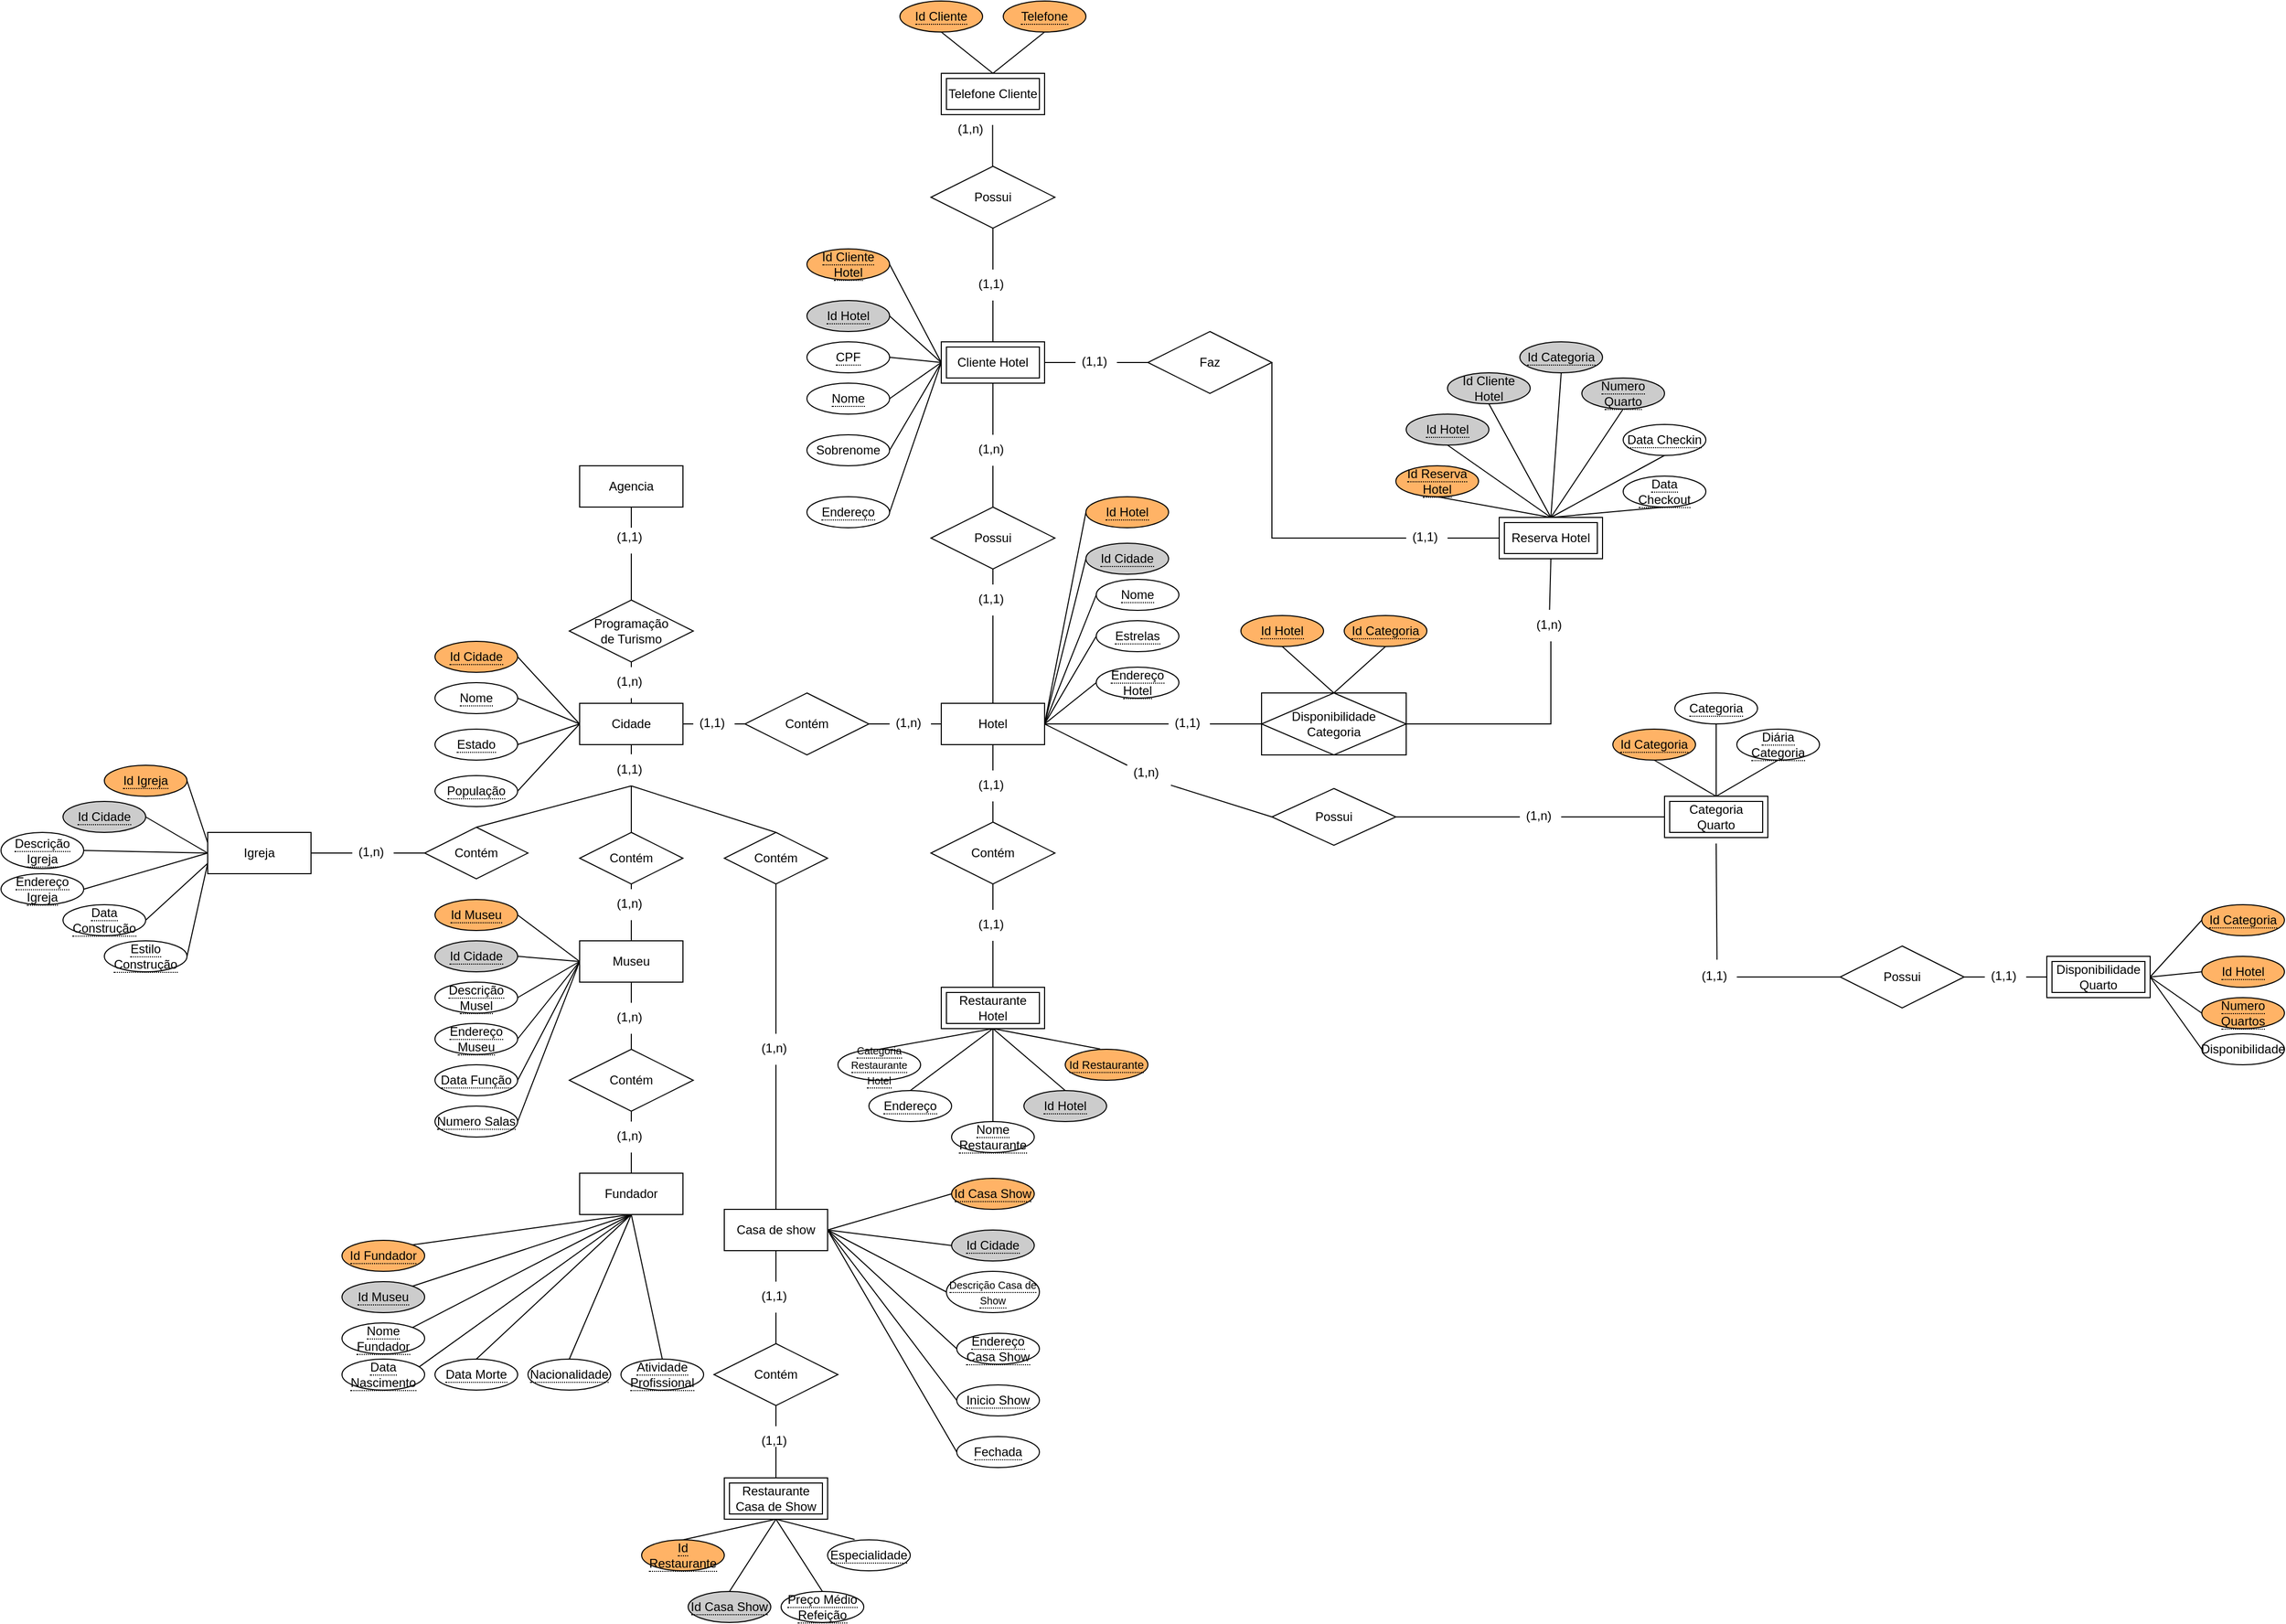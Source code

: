 <mxfile version="21.1.9" type="device">
  <diagram name="Página-1" id="TT1XFw7xZXnI7A4OePss">
    <mxGraphModel dx="2298" dy="1827" grid="1" gridSize="10" guides="1" tooltips="1" connect="1" arrows="1" fold="1" page="0" pageScale="1" pageWidth="827" pageHeight="1169" math="0" shadow="0">
      <root>
        <mxCell id="0" />
        <mxCell id="1" parent="0" />
        <mxCell id="AqbFVgR0TqEET9uwso2q-1" value="&lt;div&gt;Cidade&lt;/div&gt;" style="whiteSpace=wrap;html=1;align=center;" parent="1" vertex="1">
          <mxGeometry x="580" y="70" width="100" height="40" as="geometry" />
        </mxCell>
        <mxCell id="AqbFVgR0TqEET9uwso2q-2" value="Agencia" style="whiteSpace=wrap;html=1;align=center;" parent="1" vertex="1">
          <mxGeometry x="580" y="-160" width="100" height="40" as="geometry" />
        </mxCell>
        <mxCell id="AqbFVgR0TqEET9uwso2q-3" value="Hotel" style="whiteSpace=wrap;html=1;align=center;" parent="1" vertex="1">
          <mxGeometry x="930" y="70" width="100" height="40" as="geometry" />
        </mxCell>
        <mxCell id="AqbFVgR0TqEET9uwso2q-5" value="Restaurante Hotel" style="shape=ext;margin=3;double=1;whiteSpace=wrap;html=1;align=center;" parent="1" vertex="1">
          <mxGeometry x="930" y="345" width="100" height="40" as="geometry" />
        </mxCell>
        <mxCell id="AqbFVgR0TqEET9uwso2q-12" value="Museu" style="whiteSpace=wrap;html=1;align=center;" parent="1" vertex="1">
          <mxGeometry x="580" y="300" width="100" height="40" as="geometry" />
        </mxCell>
        <mxCell id="AqbFVgR0TqEET9uwso2q-13" value="Casa de show" style="whiteSpace=wrap;html=1;align=center;" parent="1" vertex="1">
          <mxGeometry x="720" y="560" width="100" height="40" as="geometry" />
        </mxCell>
        <mxCell id="AqbFVgR0TqEET9uwso2q-14" value="Igreja" style="whiteSpace=wrap;html=1;align=center;" parent="1" vertex="1">
          <mxGeometry x="220" y="195" width="100" height="40" as="geometry" />
        </mxCell>
        <mxCell id="AqbFVgR0TqEET9uwso2q-17" value="Fundador" style="whiteSpace=wrap;html=1;align=center;" parent="1" vertex="1">
          <mxGeometry x="580" y="525" width="100" height="40" as="geometry" />
        </mxCell>
        <mxCell id="AqbFVgR0TqEET9uwso2q-18" value="&lt;div&gt;Programação&lt;/div&gt;&lt;div&gt;de Turismo&lt;br&gt;&lt;/div&gt;" style="shape=rhombus;perimeter=rhombusPerimeter;whiteSpace=wrap;html=1;align=center;" parent="1" vertex="1">
          <mxGeometry x="570" y="-30" width="120" height="60" as="geometry" />
        </mxCell>
        <mxCell id="AqbFVgR0TqEET9uwso2q-19" value="" style="endArrow=none;html=1;rounded=0;entryX=0.5;entryY=1;entryDx=0;entryDy=0;" parent="1" target="AqbFVgR0TqEET9uwso2q-2" edge="1">
          <mxGeometry relative="1" as="geometry">
            <mxPoint x="630" y="-100" as="sourcePoint" />
            <mxPoint x="510" y="180" as="targetPoint" />
          </mxGeometry>
        </mxCell>
        <mxCell id="AqbFVgR0TqEET9uwso2q-21" value="Contém" style="shape=rhombus;perimeter=rhombusPerimeter;whiteSpace=wrap;html=1;align=center;" parent="1" vertex="1">
          <mxGeometry x="430" y="190" width="100" height="50" as="geometry" />
        </mxCell>
        <mxCell id="AqbFVgR0TqEET9uwso2q-24" value="" style="endArrow=none;html=1;rounded=0;exitX=1;exitY=0.5;exitDx=0;exitDy=0;entryX=0;entryY=0.5;entryDx=0;entryDy=0;" parent="1" source="unv03cRe8iEazVeVK6jo-7" target="AqbFVgR0TqEET9uwso2q-21" edge="1">
          <mxGeometry relative="1" as="geometry">
            <mxPoint x="260" y="440" as="sourcePoint" />
            <mxPoint x="430" y="440" as="targetPoint" />
            <Array as="points" />
          </mxGeometry>
        </mxCell>
        <mxCell id="AqbFVgR0TqEET9uwso2q-27" value="Contém" style="shape=rhombus;perimeter=rhombusPerimeter;whiteSpace=wrap;html=1;align=center;" parent="1" vertex="1">
          <mxGeometry x="740" y="60" width="120" height="60" as="geometry" />
        </mxCell>
        <mxCell id="AqbFVgR0TqEET9uwso2q-28" value="" style="endArrow=none;html=1;rounded=0;entryX=1;entryY=0.5;entryDx=0;entryDy=0;exitX=0;exitY=0.5;exitDx=0;exitDy=0;" parent="1" source="unv03cRe8iEazVeVK6jo-12" target="AqbFVgR0TqEET9uwso2q-1" edge="1">
          <mxGeometry relative="1" as="geometry">
            <mxPoint x="760" y="90" as="sourcePoint" />
            <mxPoint x="430" y="330" as="targetPoint" />
          </mxGeometry>
        </mxCell>
        <mxCell id="AqbFVgR0TqEET9uwso2q-30" value="Contém" style="shape=rhombus;perimeter=rhombusPerimeter;whiteSpace=wrap;html=1;align=center;" parent="1" vertex="1">
          <mxGeometry x="920" y="185" width="120" height="60" as="geometry" />
        </mxCell>
        <mxCell id="AqbFVgR0TqEET9uwso2q-32" value="" style="endArrow=none;html=1;rounded=0;exitX=0.5;exitY=1;exitDx=0;exitDy=0;entryX=0.5;entryY=0;entryDx=0;entryDy=0;" parent="1" source="unv03cRe8iEazVeVK6jo-13" target="AqbFVgR0TqEET9uwso2q-5" edge="1">
          <mxGeometry relative="1" as="geometry">
            <mxPoint x="980" y="405" as="sourcePoint" />
            <mxPoint x="670" y="515" as="targetPoint" />
            <Array as="points" />
          </mxGeometry>
        </mxCell>
        <mxCell id="AqbFVgR0TqEET9uwso2q-34" value="" style="endArrow=none;html=1;rounded=0;exitX=0.5;exitY=1;exitDx=0;exitDy=0;entryX=0.5;entryY=0;entryDx=0;entryDy=0;" parent="1" source="unv03cRe8iEazVeVK6jo-14" target="AqbFVgR0TqEET9uwso2q-30" edge="1">
          <mxGeometry relative="1" as="geometry">
            <mxPoint x="850" y="365" as="sourcePoint" />
            <mxPoint x="910" y="415" as="targetPoint" />
            <Array as="points" />
          </mxGeometry>
        </mxCell>
        <mxCell id="AqbFVgR0TqEET9uwso2q-35" value="Contém" style="shape=rhombus;perimeter=rhombusPerimeter;whiteSpace=wrap;html=1;align=center;" parent="1" vertex="1">
          <mxGeometry x="570" y="405" width="120" height="60" as="geometry" />
        </mxCell>
        <mxCell id="AqbFVgR0TqEET9uwso2q-36" value="" style="endArrow=none;html=1;rounded=0;exitX=0.5;exitY=0;exitDx=0;exitDy=0;entryX=0.5;entryY=1;entryDx=0;entryDy=0;" parent="1" source="qm8pAxsmq1ro5lEaJwzE-6" target="AqbFVgR0TqEET9uwso2q-35" edge="1">
          <mxGeometry relative="1" as="geometry">
            <mxPoint x="420" y="665.0" as="sourcePoint" />
            <mxPoint x="650" y="665" as="targetPoint" />
          </mxGeometry>
        </mxCell>
        <mxCell id="AqbFVgR0TqEET9uwso2q-41" value="" style="endArrow=none;html=1;rounded=0;exitX=0.5;exitY=1;exitDx=0;exitDy=0;entryX=0.5;entryY=0;entryDx=0;entryDy=0;" parent="1" source="unv03cRe8iEazVeVK6jo-5" target="AqbFVgR0TqEET9uwso2q-1" edge="1">
          <mxGeometry relative="1" as="geometry">
            <mxPoint x="420" y="230" as="sourcePoint" />
            <mxPoint x="630" y="60" as="targetPoint" />
          </mxGeometry>
        </mxCell>
        <mxCell id="AqbFVgR0TqEET9uwso2q-52" value="" style="endArrow=none;html=1;rounded=0;exitX=0.5;exitY=1;exitDx=0;exitDy=0;entryX=0.5;entryY=0;entryDx=0;entryDy=0;" parent="1" source="qm8pAxsmq1ro5lEaJwzE-5" target="AqbFVgR0TqEET9uwso2q-35" edge="1">
          <mxGeometry relative="1" as="geometry">
            <mxPoint x="420" y="520" as="sourcePoint" />
            <mxPoint x="420" y="530.0" as="targetPoint" />
          </mxGeometry>
        </mxCell>
        <mxCell id="AqbFVgR0TqEET9uwso2q-69" value="" style="endArrow=none;html=1;rounded=0;exitX=1;exitY=0.5;exitDx=0;exitDy=0;entryX=0;entryY=0.5;entryDx=0;entryDy=0;" parent="1" source="unv03cRe8iEazVeVK6jo-11" target="AqbFVgR0TqEET9uwso2q-3" edge="1">
          <mxGeometry relative="1" as="geometry">
            <mxPoint x="710" y="305" as="sourcePoint" />
            <mxPoint x="930" y="95" as="targetPoint" />
          </mxGeometry>
        </mxCell>
        <mxCell id="m7RQZ_AODKtlvPJroXdu-3" value="Disponibilidade Quarto" style="shape=ext;margin=3;double=1;whiteSpace=wrap;html=1;align=center;" parent="1" vertex="1">
          <mxGeometry x="2000" y="315" width="100" height="40" as="geometry" />
        </mxCell>
        <mxCell id="m7RQZ_AODKtlvPJroXdu-5" value="Reserva Hotel" style="shape=ext;margin=3;double=1;whiteSpace=wrap;html=1;align=center;" parent="1" vertex="1">
          <mxGeometry x="1470" y="-110" width="100" height="40" as="geometry" />
        </mxCell>
        <mxCell id="m7RQZ_AODKtlvPJroXdu-7" value="Cliente Hotel" style="shape=ext;margin=3;double=1;whiteSpace=wrap;html=1;align=center;" parent="1" vertex="1">
          <mxGeometry x="930" y="-280" width="100" height="40" as="geometry" />
        </mxCell>
        <mxCell id="m7RQZ_AODKtlvPJroXdu-12" value="Telefone Cliente" style="shape=ext;margin=3;double=1;whiteSpace=wrap;html=1;align=center;" parent="1" vertex="1">
          <mxGeometry x="930" y="-540" width="100" height="40" as="geometry" />
        </mxCell>
        <mxCell id="m7RQZ_AODKtlvPJroXdu-17" value="Possui" style="shape=rhombus;perimeter=rhombusPerimeter;whiteSpace=wrap;html=1;align=center;" parent="1" vertex="1">
          <mxGeometry x="920" y="-120" width="120" height="60" as="geometry" />
        </mxCell>
        <mxCell id="m7RQZ_AODKtlvPJroXdu-18" value="" style="endArrow=none;html=1;rounded=0;exitX=0.5;exitY=1;exitDx=0;exitDy=0;entryX=0.5;entryY=0;entryDx=0;entryDy=0;" parent="1" source="qm8pAxsmq1ro5lEaJwzE-9" target="AqbFVgR0TqEET9uwso2q-3" edge="1">
          <mxGeometry relative="1" as="geometry">
            <mxPoint x="960" y="45" as="sourcePoint" />
            <mxPoint x="1120" y="45" as="targetPoint" />
          </mxGeometry>
        </mxCell>
        <mxCell id="m7RQZ_AODKtlvPJroXdu-19" value="" style="endArrow=none;html=1;rounded=0;exitX=0.5;exitY=1;exitDx=0;exitDy=0;entryX=0.5;entryY=0;entryDx=0;entryDy=0;" parent="1" source="qm8pAxsmq1ro5lEaJwzE-8" target="m7RQZ_AODKtlvPJroXdu-17" edge="1">
          <mxGeometry relative="1" as="geometry">
            <mxPoint x="910" y="-180" as="sourcePoint" />
            <mxPoint x="980" y="-160" as="targetPoint" />
          </mxGeometry>
        </mxCell>
        <mxCell id="m7RQZ_AODKtlvPJroXdu-20" value="&lt;span style=&quot;border-bottom: 1px dotted&quot;&gt;Id Cliente Hotel&lt;/span&gt;" style="ellipse;whiteSpace=wrap;html=1;align=center;fillColor=#FFB366;" parent="1" vertex="1">
          <mxGeometry x="800" y="-370" width="80" height="30" as="geometry" />
        </mxCell>
        <mxCell id="m7RQZ_AODKtlvPJroXdu-21" value="&lt;span style=&quot;border-bottom: 1px dotted&quot;&gt;CPF&lt;/span&gt;" style="ellipse;whiteSpace=wrap;html=1;align=center;" parent="1" vertex="1">
          <mxGeometry x="800" y="-280" width="80" height="30" as="geometry" />
        </mxCell>
        <mxCell id="m7RQZ_AODKtlvPJroXdu-22" value="&lt;span style=&quot;border-bottom: 1px dotted&quot;&gt;Nome&lt;/span&gt;" style="ellipse;whiteSpace=wrap;html=1;align=center;" parent="1" vertex="1">
          <mxGeometry x="800" y="-240" width="80" height="30" as="geometry" />
        </mxCell>
        <mxCell id="m7RQZ_AODKtlvPJroXdu-23" value="Sobrenome" style="ellipse;whiteSpace=wrap;html=1;align=center;" parent="1" vertex="1">
          <mxGeometry x="800" y="-190" width="80" height="30" as="geometry" />
        </mxCell>
        <mxCell id="m7RQZ_AODKtlvPJroXdu-24" value="&lt;span style=&quot;border-bottom: 1px dotted&quot;&gt;Endereço&lt;/span&gt;" style="ellipse;whiteSpace=wrap;html=1;align=center;" parent="1" vertex="1">
          <mxGeometry x="800" y="-130" width="80" height="30" as="geometry" />
        </mxCell>
        <mxCell id="m7RQZ_AODKtlvPJroXdu-26" value="" style="endArrow=none;html=1;rounded=0;exitX=1;exitY=0.5;exitDx=0;exitDy=0;entryX=0;entryY=0.5;entryDx=0;entryDy=0;" parent="1" source="m7RQZ_AODKtlvPJroXdu-20" target="m7RQZ_AODKtlvPJroXdu-7" edge="1">
          <mxGeometry relative="1" as="geometry">
            <mxPoint x="930" y="-380" as="sourcePoint" />
            <mxPoint x="1090" y="-380" as="targetPoint" />
          </mxGeometry>
        </mxCell>
        <mxCell id="m7RQZ_AODKtlvPJroXdu-27" value="" style="endArrow=none;html=1;rounded=0;exitX=1;exitY=0.5;exitDx=0;exitDy=0;entryX=0;entryY=0.5;entryDx=0;entryDy=0;" parent="1" source="m7RQZ_AODKtlvPJroXdu-21" target="m7RQZ_AODKtlvPJroXdu-7" edge="1">
          <mxGeometry relative="1" as="geometry">
            <mxPoint x="870" y="-240" as="sourcePoint" />
            <mxPoint x="1030" y="-240" as="targetPoint" />
          </mxGeometry>
        </mxCell>
        <mxCell id="m7RQZ_AODKtlvPJroXdu-28" value="" style="endArrow=none;html=1;rounded=0;exitX=1;exitY=0.5;exitDx=0;exitDy=0;entryX=0;entryY=0.5;entryDx=0;entryDy=0;" parent="1" source="m7RQZ_AODKtlvPJroXdu-22" target="m7RQZ_AODKtlvPJroXdu-7" edge="1">
          <mxGeometry relative="1" as="geometry">
            <mxPoint x="870" y="-240" as="sourcePoint" />
            <mxPoint x="1030" y="-240" as="targetPoint" />
          </mxGeometry>
        </mxCell>
        <mxCell id="m7RQZ_AODKtlvPJroXdu-29" value="" style="endArrow=none;html=1;rounded=0;exitX=1;exitY=0.5;exitDx=0;exitDy=0;entryX=0;entryY=0.5;entryDx=0;entryDy=0;" parent="1" source="m7RQZ_AODKtlvPJroXdu-23" target="m7RQZ_AODKtlvPJroXdu-7" edge="1">
          <mxGeometry relative="1" as="geometry">
            <mxPoint x="870" y="-240" as="sourcePoint" />
            <mxPoint x="1030" y="-240" as="targetPoint" />
          </mxGeometry>
        </mxCell>
        <mxCell id="m7RQZ_AODKtlvPJroXdu-30" value="" style="endArrow=none;html=1;rounded=0;exitX=1;exitY=0.5;exitDx=0;exitDy=0;entryX=0;entryY=0.5;entryDx=0;entryDy=0;" parent="1" source="m7RQZ_AODKtlvPJroXdu-24" target="m7RQZ_AODKtlvPJroXdu-7" edge="1">
          <mxGeometry relative="1" as="geometry">
            <mxPoint x="870" y="-240" as="sourcePoint" />
            <mxPoint x="1030" y="-240" as="targetPoint" />
          </mxGeometry>
        </mxCell>
        <mxCell id="m7RQZ_AODKtlvPJroXdu-32" value="Possui" style="shape=rhombus;perimeter=rhombusPerimeter;whiteSpace=wrap;html=1;align=center;" parent="1" vertex="1">
          <mxGeometry x="920" y="-450" width="120" height="60" as="geometry" />
        </mxCell>
        <mxCell id="m7RQZ_AODKtlvPJroXdu-33" value="" style="endArrow=none;html=1;rounded=0;exitX=0.5;exitY=1;exitDx=0;exitDy=0;entryX=0.5;entryY=0;entryDx=0;entryDy=0;" parent="1" source="qm8pAxsmq1ro5lEaJwzE-11" target="m7RQZ_AODKtlvPJroXdu-7" edge="1">
          <mxGeometry relative="1" as="geometry">
            <mxPoint x="980" y="-20" as="sourcePoint" />
            <mxPoint x="1140" y="-20" as="targetPoint" />
          </mxGeometry>
        </mxCell>
        <mxCell id="m7RQZ_AODKtlvPJroXdu-35" value="&lt;span style=&quot;border-bottom: 1px dotted&quot;&gt;Id Cliente&lt;/span&gt;" style="ellipse;whiteSpace=wrap;html=1;align=center;fillColor=#FFB366;" parent="1" vertex="1">
          <mxGeometry x="890" y="-610" width="80" height="30" as="geometry" />
        </mxCell>
        <mxCell id="m7RQZ_AODKtlvPJroXdu-36" value="&lt;span style=&quot;border-bottom: 1px dotted&quot;&gt;Telefone&lt;/span&gt;" style="ellipse;whiteSpace=wrap;html=1;align=center;fillColor=#FFB366;" parent="1" vertex="1">
          <mxGeometry x="990" y="-610" width="80" height="30" as="geometry" />
        </mxCell>
        <mxCell id="m7RQZ_AODKtlvPJroXdu-37" value="" style="endArrow=none;html=1;rounded=0;exitX=0.5;exitY=1;exitDx=0;exitDy=0;entryX=0.5;entryY=0;entryDx=0;entryDy=0;" parent="1" source="m7RQZ_AODKtlvPJroXdu-35" target="m7RQZ_AODKtlvPJroXdu-12" edge="1">
          <mxGeometry relative="1" as="geometry">
            <mxPoint x="800" y="-370" as="sourcePoint" />
            <mxPoint x="960" y="-370" as="targetPoint" />
          </mxGeometry>
        </mxCell>
        <mxCell id="m7RQZ_AODKtlvPJroXdu-38" value="" style="endArrow=none;html=1;rounded=0;entryX=0.5;entryY=1;entryDx=0;entryDy=0;exitX=0.5;exitY=0;exitDx=0;exitDy=0;" parent="1" source="m7RQZ_AODKtlvPJroXdu-12" target="m7RQZ_AODKtlvPJroXdu-36" edge="1">
          <mxGeometry relative="1" as="geometry">
            <mxPoint x="800" y="-370" as="sourcePoint" />
            <mxPoint x="960" y="-370" as="targetPoint" />
          </mxGeometry>
        </mxCell>
        <mxCell id="m7RQZ_AODKtlvPJroXdu-39" value="Faz" style="shape=rhombus;perimeter=rhombusPerimeter;whiteSpace=wrap;html=1;align=center;" parent="1" vertex="1">
          <mxGeometry x="1130" y="-290" width="120" height="60" as="geometry" />
        </mxCell>
        <mxCell id="m7RQZ_AODKtlvPJroXdu-41" value="" style="endArrow=none;html=1;rounded=0;exitX=1;exitY=0.5;exitDx=0;exitDy=0;entryX=0;entryY=0.5;entryDx=0;entryDy=0;" parent="1" source="qm8pAxsmq1ro5lEaJwzE-12" target="m7RQZ_AODKtlvPJroXdu-39" edge="1">
          <mxGeometry relative="1" as="geometry">
            <mxPoint x="1090" y="-190" as="sourcePoint" />
            <mxPoint x="1080" y="-260" as="targetPoint" />
          </mxGeometry>
        </mxCell>
        <mxCell id="m7RQZ_AODKtlvPJroXdu-42" value="" style="endArrow=none;html=1;rounded=0;exitX=1;exitY=0.5;exitDx=0;exitDy=0;entryX=0;entryY=0.5;entryDx=0;entryDy=0;" parent="1" source="qm8pAxsmq1ro5lEaJwzE-13" target="m7RQZ_AODKtlvPJroXdu-5" edge="1">
          <mxGeometry relative="1" as="geometry">
            <mxPoint x="1260" y="-20" as="sourcePoint" />
            <mxPoint x="1420" y="-20" as="targetPoint" />
          </mxGeometry>
        </mxCell>
        <mxCell id="m7RQZ_AODKtlvPJroXdu-43" value="&lt;span style=&quot;border-bottom: 1px dotted&quot;&gt;Id Reserva Hotel&lt;/span&gt;" style="ellipse;whiteSpace=wrap;html=1;align=center;fillColor=#FFB366;" parent="1" vertex="1">
          <mxGeometry x="1370" y="-160" width="80" height="30" as="geometry" />
        </mxCell>
        <mxCell id="m7RQZ_AODKtlvPJroXdu-44" value="Id Cliente Hotel" style="ellipse;whiteSpace=wrap;html=1;align=center;fillColor=#CCCCCC;" parent="1" vertex="1">
          <mxGeometry x="1420" y="-250" width="80" height="30" as="geometry" />
        </mxCell>
        <mxCell id="m7RQZ_AODKtlvPJroXdu-45" value="&lt;span style=&quot;border-bottom: 1px dotted&quot;&gt;Id Categoria&lt;/span&gt;" style="ellipse;whiteSpace=wrap;html=1;align=center;fillColor=#CCCCCC;" parent="1" vertex="1">
          <mxGeometry x="1490" y="-280" width="80" height="30" as="geometry" />
        </mxCell>
        <mxCell id="m7RQZ_AODKtlvPJroXdu-46" value="&lt;span style=&quot;border-bottom: 1px dotted&quot;&gt;Numero Quarto&lt;/span&gt;" style="ellipse;whiteSpace=wrap;html=1;align=center;fillColor=#CCCCCC;" parent="1" vertex="1">
          <mxGeometry x="1550" y="-245" width="80" height="30" as="geometry" />
        </mxCell>
        <mxCell id="m7RQZ_AODKtlvPJroXdu-47" value="&lt;span style=&quot;border-bottom: 1px dotted&quot;&gt;Data Checkin&lt;/span&gt;" style="ellipse;whiteSpace=wrap;html=1;align=center;" parent="1" vertex="1">
          <mxGeometry x="1590" y="-200" width="80" height="30" as="geometry" />
        </mxCell>
        <mxCell id="m7RQZ_AODKtlvPJroXdu-48" value="&lt;span style=&quot;border-bottom: 1px dotted&quot;&gt;Data Checkout&lt;/span&gt;" style="ellipse;whiteSpace=wrap;html=1;align=center;" parent="1" vertex="1">
          <mxGeometry x="1590" y="-150" width="80" height="30" as="geometry" />
        </mxCell>
        <mxCell id="m7RQZ_AODKtlvPJroXdu-49" value="" style="endArrow=none;html=1;rounded=0;exitX=0.5;exitY=1;exitDx=0;exitDy=0;entryX=0.5;entryY=0;entryDx=0;entryDy=0;" parent="1" source="m7RQZ_AODKtlvPJroXdu-43" target="m7RQZ_AODKtlvPJroXdu-5" edge="1">
          <mxGeometry relative="1" as="geometry">
            <mxPoint x="1480" y="-80" as="sourcePoint" />
            <mxPoint x="1640" y="-80" as="targetPoint" />
          </mxGeometry>
        </mxCell>
        <mxCell id="m7RQZ_AODKtlvPJroXdu-50" value="" style="endArrow=none;html=1;rounded=0;exitX=0.5;exitY=1;exitDx=0;exitDy=0;entryX=0.5;entryY=0;entryDx=0;entryDy=0;" parent="1" source="m7RQZ_AODKtlvPJroXdu-44" target="m7RQZ_AODKtlvPJroXdu-5" edge="1">
          <mxGeometry relative="1" as="geometry">
            <mxPoint x="1480" y="-80" as="sourcePoint" />
            <mxPoint x="1640" y="-80" as="targetPoint" />
          </mxGeometry>
        </mxCell>
        <mxCell id="m7RQZ_AODKtlvPJroXdu-51" value="" style="endArrow=none;html=1;rounded=0;exitX=0.5;exitY=1;exitDx=0;exitDy=0;entryX=0.5;entryY=0;entryDx=0;entryDy=0;" parent="1" source="m7RQZ_AODKtlvPJroXdu-45" target="m7RQZ_AODKtlvPJroXdu-5" edge="1">
          <mxGeometry relative="1" as="geometry">
            <mxPoint x="1480" y="-80" as="sourcePoint" />
            <mxPoint x="1640" y="-80" as="targetPoint" />
          </mxGeometry>
        </mxCell>
        <mxCell id="m7RQZ_AODKtlvPJroXdu-52" value="" style="endArrow=none;html=1;rounded=0;exitX=0.5;exitY=1;exitDx=0;exitDy=0;entryX=0.5;entryY=0;entryDx=0;entryDy=0;" parent="1" source="m7RQZ_AODKtlvPJroXdu-46" target="m7RQZ_AODKtlvPJroXdu-5" edge="1">
          <mxGeometry relative="1" as="geometry">
            <mxPoint x="1480" y="-80" as="sourcePoint" />
            <mxPoint x="1640" y="-80" as="targetPoint" />
          </mxGeometry>
        </mxCell>
        <mxCell id="m7RQZ_AODKtlvPJroXdu-53" value="" style="endArrow=none;html=1;rounded=0;entryX=0.5;entryY=1;entryDx=0;entryDy=0;exitX=0.5;exitY=0;exitDx=0;exitDy=0;" parent="1" source="m7RQZ_AODKtlvPJroXdu-5" target="m7RQZ_AODKtlvPJroXdu-47" edge="1">
          <mxGeometry relative="1" as="geometry">
            <mxPoint x="1480" y="-80" as="sourcePoint" />
            <mxPoint x="1640" y="-80" as="targetPoint" />
          </mxGeometry>
        </mxCell>
        <mxCell id="m7RQZ_AODKtlvPJroXdu-54" value="" style="endArrow=none;html=1;rounded=0;entryX=0.5;entryY=1;entryDx=0;entryDy=0;" parent="1" target="m7RQZ_AODKtlvPJroXdu-48" edge="1">
          <mxGeometry relative="1" as="geometry">
            <mxPoint x="1520" y="-110" as="sourcePoint" />
            <mxPoint x="1640" y="-80" as="targetPoint" />
          </mxGeometry>
        </mxCell>
        <mxCell id="m7RQZ_AODKtlvPJroXdu-60" value="&lt;span style=&quot;border-bottom: 1px dotted&quot;&gt;Id Categoria&lt;/span&gt;" style="ellipse;whiteSpace=wrap;html=1;align=center;fillColor=#FFB366;" parent="1" vertex="1">
          <mxGeometry x="1580" y="95" width="80" height="30" as="geometry" />
        </mxCell>
        <mxCell id="m7RQZ_AODKtlvPJroXdu-62" value="&lt;span style=&quot;border-bottom: 1px dotted&quot;&gt;Categoria&lt;/span&gt;" style="ellipse;whiteSpace=wrap;html=1;align=center;" parent="1" vertex="1">
          <mxGeometry x="1640" y="60" width="80" height="30" as="geometry" />
        </mxCell>
        <mxCell id="m7RQZ_AODKtlvPJroXdu-64" value="&lt;span style=&quot;border-bottom: 1px dotted&quot;&gt;Diária Categoria&lt;/span&gt;" style="ellipse;whiteSpace=wrap;html=1;align=center;" parent="1" vertex="1">
          <mxGeometry x="1700" y="95" width="80" height="30" as="geometry" />
        </mxCell>
        <mxCell id="m7RQZ_AODKtlvPJroXdu-67" value="" style="endArrow=none;html=1;rounded=0;exitX=0.5;exitY=1;exitDx=0;exitDy=0;entryX=0.5;entryY=0;entryDx=0;entryDy=0;" parent="1" source="m7RQZ_AODKtlvPJroXdu-60" target="m7RQZ_AODKtlvPJroXdu-2" edge="1">
          <mxGeometry relative="1" as="geometry">
            <mxPoint x="1690" y="155" as="sourcePoint" />
            <mxPoint x="1850" y="155" as="targetPoint" />
          </mxGeometry>
        </mxCell>
        <mxCell id="m7RQZ_AODKtlvPJroXdu-68" value="" style="endArrow=none;html=1;rounded=0;exitX=0.5;exitY=1;exitDx=0;exitDy=0;" parent="1" source="m7RQZ_AODKtlvPJroXdu-62" target="m7RQZ_AODKtlvPJroXdu-2" edge="1">
          <mxGeometry relative="1" as="geometry">
            <mxPoint x="1690" y="155" as="sourcePoint" />
            <mxPoint x="1850" y="155" as="targetPoint" />
          </mxGeometry>
        </mxCell>
        <mxCell id="m7RQZ_AODKtlvPJroXdu-69" value="" style="endArrow=none;html=1;rounded=0;exitX=0.5;exitY=1;exitDx=0;exitDy=0;entryX=0.5;entryY=0;entryDx=0;entryDy=0;" parent="1" source="m7RQZ_AODKtlvPJroXdu-64" target="m7RQZ_AODKtlvPJroXdu-2" edge="1">
          <mxGeometry relative="1" as="geometry">
            <mxPoint x="1690" y="155" as="sourcePoint" />
            <mxPoint x="1850" y="155" as="targetPoint" />
          </mxGeometry>
        </mxCell>
        <mxCell id="m7RQZ_AODKtlvPJroXdu-70" value="&lt;span style=&quot;border-bottom: 1px dotted&quot;&gt;Id Hotel&lt;/span&gt;" style="ellipse;whiteSpace=wrap;html=1;align=center;fillColor=#FFB366;" parent="1" vertex="1">
          <mxGeometry x="1220" y="-15" width="80" height="30" as="geometry" />
        </mxCell>
        <mxCell id="m7RQZ_AODKtlvPJroXdu-71" value="&lt;span style=&quot;border-bottom: 1px dotted&quot;&gt;Id Categoria&lt;/span&gt;" style="ellipse;whiteSpace=wrap;html=1;align=center;fillColor=#FFB366;" parent="1" vertex="1">
          <mxGeometry x="1320" y="-15" width="80" height="30" as="geometry" />
        </mxCell>
        <mxCell id="m7RQZ_AODKtlvPJroXdu-73" value="" style="endArrow=none;html=1;rounded=0;exitX=0.5;exitY=1;exitDx=0;exitDy=0;entryX=0.5;entryY=0;entryDx=0;entryDy=0;" parent="1" source="m7RQZ_AODKtlvPJroXdu-70" target="ZwnwwaySeWqg503XAMPT-4" edge="1">
          <mxGeometry relative="1" as="geometry">
            <mxPoint x="1200" y="75" as="sourcePoint" />
            <mxPoint x="1320" y="45" as="targetPoint" />
          </mxGeometry>
        </mxCell>
        <mxCell id="m7RQZ_AODKtlvPJroXdu-74" value="" style="endArrow=none;html=1;rounded=0;exitX=0.5;exitY=1;exitDx=0;exitDy=0;entryX=0.5;entryY=0;entryDx=0;entryDy=0;" parent="1" source="m7RQZ_AODKtlvPJroXdu-71" target="ZwnwwaySeWqg503XAMPT-4" edge="1">
          <mxGeometry relative="1" as="geometry">
            <mxPoint x="1200" y="75" as="sourcePoint" />
            <mxPoint x="1320" y="45.0" as="targetPoint" />
          </mxGeometry>
        </mxCell>
        <mxCell id="m7RQZ_AODKtlvPJroXdu-79" value="Possui" style="shape=rhombus;perimeter=rhombusPerimeter;whiteSpace=wrap;html=1;align=center;" parent="1" vertex="1">
          <mxGeometry x="1800" y="305" width="120" height="60" as="geometry" />
        </mxCell>
        <mxCell id="m7RQZ_AODKtlvPJroXdu-84" value="" style="endArrow=none;html=1;rounded=0;exitX=1;exitY=0.5;exitDx=0;exitDy=0;entryX=0;entryY=0.5;entryDx=0;entryDy=0;" parent="1" source="qm8pAxsmq1ro5lEaJwzE-21" target="m7RQZ_AODKtlvPJroXdu-3" edge="1">
          <mxGeometry relative="1" as="geometry">
            <mxPoint x="1820" y="375" as="sourcePoint" />
            <mxPoint x="1980" y="375" as="targetPoint" />
          </mxGeometry>
        </mxCell>
        <mxCell id="m7RQZ_AODKtlvPJroXdu-85" value="&lt;span style=&quot;border-bottom: 1px dotted&quot;&gt;Id Categoria&lt;/span&gt;" style="ellipse;whiteSpace=wrap;html=1;align=center;fillColor=#FFB366;" parent="1" vertex="1">
          <mxGeometry x="2150" y="265" width="80" height="30" as="geometry" />
        </mxCell>
        <mxCell id="m7RQZ_AODKtlvPJroXdu-86" value="&lt;span style=&quot;border-bottom: 1px dotted&quot;&gt;Id Hotel&lt;/span&gt;" style="ellipse;whiteSpace=wrap;html=1;align=center;fillColor=#FFB366;" parent="1" vertex="1">
          <mxGeometry x="2150" y="315" width="80" height="30" as="geometry" />
        </mxCell>
        <mxCell id="m7RQZ_AODKtlvPJroXdu-87" value="Disponibilidade" style="ellipse;whiteSpace=wrap;html=1;align=center;" parent="1" vertex="1">
          <mxGeometry x="2150" y="390" width="80" height="30" as="geometry" />
        </mxCell>
        <mxCell id="m7RQZ_AODKtlvPJroXdu-89" value="" style="endArrow=none;html=1;rounded=0;exitX=1;exitY=0.5;exitDx=0;exitDy=0;entryX=0;entryY=0.5;entryDx=0;entryDy=0;" parent="1" source="m7RQZ_AODKtlvPJroXdu-3" target="m7RQZ_AODKtlvPJroXdu-85" edge="1">
          <mxGeometry relative="1" as="geometry">
            <mxPoint x="2020" y="315" as="sourcePoint" />
            <mxPoint x="2180" y="315" as="targetPoint" />
          </mxGeometry>
        </mxCell>
        <mxCell id="m7RQZ_AODKtlvPJroXdu-90" value="" style="endArrow=none;html=1;rounded=0;exitX=1;exitY=0.5;exitDx=0;exitDy=0;entryX=0;entryY=0.5;entryDx=0;entryDy=0;" parent="1" source="m7RQZ_AODKtlvPJroXdu-3" target="m7RQZ_AODKtlvPJroXdu-86" edge="1">
          <mxGeometry relative="1" as="geometry">
            <mxPoint x="2020" y="315" as="sourcePoint" />
            <mxPoint x="2180" y="315" as="targetPoint" />
          </mxGeometry>
        </mxCell>
        <mxCell id="m7RQZ_AODKtlvPJroXdu-92" value="" style="endArrow=none;html=1;rounded=0;exitX=1;exitY=0.5;exitDx=0;exitDy=0;entryX=0;entryY=0.5;entryDx=0;entryDy=0;" parent="1" source="m7RQZ_AODKtlvPJroXdu-3" target="m7RQZ_AODKtlvPJroXdu-87" edge="1">
          <mxGeometry relative="1" as="geometry">
            <mxPoint x="2020" y="315" as="sourcePoint" />
            <mxPoint x="2180" y="315" as="targetPoint" />
          </mxGeometry>
        </mxCell>
        <mxCell id="DvTU2ww-p_Yc2t4MfeDQ-1" value="&lt;span style=&quot;border-bottom: 1px dotted&quot;&gt;&lt;font style=&quot;font-size: 11px;&quot;&gt;Id Restaurante&lt;/font&gt;&lt;/span&gt;" style="ellipse;whiteSpace=wrap;html=1;align=center;fillColor=#FFB366;" parent="1" vertex="1">
          <mxGeometry x="1050" y="405" width="80" height="30" as="geometry" />
        </mxCell>
        <mxCell id="DvTU2ww-p_Yc2t4MfeDQ-2" value="&lt;span style=&quot;border-bottom: 1px dotted&quot;&gt;Id Hotel&lt;/span&gt;" style="ellipse;whiteSpace=wrap;html=1;align=center;fillColor=#CCCCCC;" parent="1" vertex="1">
          <mxGeometry x="1010" y="445" width="80" height="30" as="geometry" />
        </mxCell>
        <mxCell id="DvTU2ww-p_Yc2t4MfeDQ-3" value="&lt;span style=&quot;border-bottom: 1px dotted&quot;&gt;Nome Restaurante&lt;/span&gt;" style="ellipse;whiteSpace=wrap;html=1;align=center;" parent="1" vertex="1">
          <mxGeometry x="940" y="475" width="80" height="30" as="geometry" />
        </mxCell>
        <mxCell id="DvTU2ww-p_Yc2t4MfeDQ-4" value="&lt;span style=&quot;border-bottom: 1px dotted&quot;&gt;Endereço&lt;/span&gt;" style="ellipse;whiteSpace=wrap;html=1;align=center;" parent="1" vertex="1">
          <mxGeometry x="860" y="445" width="80" height="30" as="geometry" />
        </mxCell>
        <mxCell id="DvTU2ww-p_Yc2t4MfeDQ-5" value="&lt;span style=&quot;border-bottom: 1px dotted&quot;&gt;&lt;font style=&quot;font-size: 10px;&quot;&gt;Categoria Restaurante Hotel&lt;/font&gt;&lt;/span&gt;" style="ellipse;whiteSpace=wrap;html=1;align=center;" parent="1" vertex="1">
          <mxGeometry x="830" y="405" width="80" height="30" as="geometry" />
        </mxCell>
        <mxCell id="DvTU2ww-p_Yc2t4MfeDQ-6" value="" style="endArrow=none;html=1;rounded=0;exitX=0.5;exitY=1;exitDx=0;exitDy=0;entryX=0.422;entryY=-0.007;entryDx=0;entryDy=0;entryPerimeter=0;" parent="1" source="AqbFVgR0TqEET9uwso2q-5" target="DvTU2ww-p_Yc2t4MfeDQ-1" edge="1">
          <mxGeometry relative="1" as="geometry">
            <mxPoint x="880" y="385" as="sourcePoint" />
            <mxPoint x="1040" y="385" as="targetPoint" />
          </mxGeometry>
        </mxCell>
        <mxCell id="DvTU2ww-p_Yc2t4MfeDQ-7" value="" style="endArrow=none;html=1;rounded=0;exitX=0.5;exitY=0;exitDx=0;exitDy=0;entryX=0.5;entryY=1;entryDx=0;entryDy=0;" parent="1" source="DvTU2ww-p_Yc2t4MfeDQ-2" target="AqbFVgR0TqEET9uwso2q-5" edge="1">
          <mxGeometry relative="1" as="geometry">
            <mxPoint x="880" y="385" as="sourcePoint" />
            <mxPoint x="1040" y="385" as="targetPoint" />
          </mxGeometry>
        </mxCell>
        <mxCell id="DvTU2ww-p_Yc2t4MfeDQ-8" value="" style="endArrow=none;html=1;rounded=0;entryX=0.5;entryY=0;entryDx=0;entryDy=0;" parent="1" target="DvTU2ww-p_Yc2t4MfeDQ-3" edge="1">
          <mxGeometry relative="1" as="geometry">
            <mxPoint x="980" y="385" as="sourcePoint" />
            <mxPoint x="1040" y="385" as="targetPoint" />
          </mxGeometry>
        </mxCell>
        <mxCell id="DvTU2ww-p_Yc2t4MfeDQ-9" value="" style="endArrow=none;html=1;rounded=0;entryX=0.5;entryY=0;entryDx=0;entryDy=0;" parent="1" target="DvTU2ww-p_Yc2t4MfeDQ-4" edge="1">
          <mxGeometry relative="1" as="geometry">
            <mxPoint x="980" y="385" as="sourcePoint" />
            <mxPoint x="1040" y="385" as="targetPoint" />
          </mxGeometry>
        </mxCell>
        <mxCell id="DvTU2ww-p_Yc2t4MfeDQ-10" value="" style="endArrow=none;html=1;rounded=0;exitX=0.5;exitY=1;exitDx=0;exitDy=0;entryX=0.5;entryY=0;entryDx=0;entryDy=0;" parent="1" source="AqbFVgR0TqEET9uwso2q-5" target="DvTU2ww-p_Yc2t4MfeDQ-5" edge="1">
          <mxGeometry relative="1" as="geometry">
            <mxPoint x="880" y="385" as="sourcePoint" />
            <mxPoint x="1040" y="385" as="targetPoint" />
          </mxGeometry>
        </mxCell>
        <mxCell id="DvTU2ww-p_Yc2t4MfeDQ-21" value="&lt;span style=&quot;border-bottom: 1px dotted&quot;&gt;Id Hotel&lt;/span&gt;" style="ellipse;whiteSpace=wrap;html=1;align=center;fillColor=#FFB366;" parent="1" vertex="1">
          <mxGeometry x="1070" y="-130" width="80" height="30" as="geometry" />
        </mxCell>
        <mxCell id="DvTU2ww-p_Yc2t4MfeDQ-22" value="&lt;span style=&quot;border-bottom: 1px dotted&quot;&gt;Id Cidade&lt;/span&gt;" style="ellipse;whiteSpace=wrap;html=1;align=center;fillColor=#CCCCCC;" parent="1" vertex="1">
          <mxGeometry x="1070" y="-85" width="80" height="30" as="geometry" />
        </mxCell>
        <mxCell id="DvTU2ww-p_Yc2t4MfeDQ-23" value="&lt;span style=&quot;border-bottom: 1px dotted&quot;&gt;Nome&lt;/span&gt;" style="ellipse;whiteSpace=wrap;html=1;align=center;" parent="1" vertex="1">
          <mxGeometry x="1080" y="-50" width="80" height="30" as="geometry" />
        </mxCell>
        <mxCell id="DvTU2ww-p_Yc2t4MfeDQ-24" value="&lt;span style=&quot;border-bottom: 1px dotted&quot;&gt;Estrelas&lt;/span&gt;" style="ellipse;whiteSpace=wrap;html=1;align=center;" parent="1" vertex="1">
          <mxGeometry x="1080" y="-10" width="80" height="30" as="geometry" />
        </mxCell>
        <mxCell id="DvTU2ww-p_Yc2t4MfeDQ-25" value="&lt;span style=&quot;border-bottom: 1px dotted&quot;&gt;Endereço Hotel&lt;/span&gt;" style="ellipse;whiteSpace=wrap;html=1;align=center;" parent="1" vertex="1">
          <mxGeometry x="1080" y="35" width="80" height="30" as="geometry" />
        </mxCell>
        <mxCell id="DvTU2ww-p_Yc2t4MfeDQ-26" value="" style="endArrow=none;html=1;rounded=0;exitX=1;exitY=0.5;exitDx=0;exitDy=0;entryX=0;entryY=0.5;entryDx=0;entryDy=0;" parent="1" source="AqbFVgR0TqEET9uwso2q-3" target="DvTU2ww-p_Yc2t4MfeDQ-21" edge="1">
          <mxGeometry relative="1" as="geometry">
            <mxPoint x="1000" y="85" as="sourcePoint" />
            <mxPoint x="1160" y="85" as="targetPoint" />
          </mxGeometry>
        </mxCell>
        <mxCell id="DvTU2ww-p_Yc2t4MfeDQ-27" value="" style="endArrow=none;html=1;rounded=0;exitX=1;exitY=0.5;exitDx=0;exitDy=0;entryX=0;entryY=0.5;entryDx=0;entryDy=0;" parent="1" source="AqbFVgR0TqEET9uwso2q-3" target="DvTU2ww-p_Yc2t4MfeDQ-22" edge="1">
          <mxGeometry relative="1" as="geometry">
            <mxPoint x="1000" y="85" as="sourcePoint" />
            <mxPoint x="1160" y="85" as="targetPoint" />
          </mxGeometry>
        </mxCell>
        <mxCell id="DvTU2ww-p_Yc2t4MfeDQ-28" value="" style="endArrow=none;html=1;rounded=0;entryX=0;entryY=0.5;entryDx=0;entryDy=0;" parent="1" target="DvTU2ww-p_Yc2t4MfeDQ-23" edge="1">
          <mxGeometry relative="1" as="geometry">
            <mxPoint x="1030" y="90" as="sourcePoint" />
            <mxPoint x="1160" y="85" as="targetPoint" />
          </mxGeometry>
        </mxCell>
        <mxCell id="DvTU2ww-p_Yc2t4MfeDQ-29" value="" style="endArrow=none;html=1;rounded=0;exitX=1;exitY=0.5;exitDx=0;exitDy=0;entryX=0;entryY=0.5;entryDx=0;entryDy=0;" parent="1" source="AqbFVgR0TqEET9uwso2q-3" target="DvTU2ww-p_Yc2t4MfeDQ-24" edge="1">
          <mxGeometry relative="1" as="geometry">
            <mxPoint x="1000" y="85" as="sourcePoint" />
            <mxPoint x="1160" y="85" as="targetPoint" />
          </mxGeometry>
        </mxCell>
        <mxCell id="DvTU2ww-p_Yc2t4MfeDQ-30" value="" style="endArrow=none;html=1;rounded=0;exitX=1;exitY=0.5;exitDx=0;exitDy=0;entryX=0;entryY=0.5;entryDx=0;entryDy=0;" parent="1" source="AqbFVgR0TqEET9uwso2q-3" target="DvTU2ww-p_Yc2t4MfeDQ-25" edge="1">
          <mxGeometry relative="1" as="geometry">
            <mxPoint x="1000" y="85" as="sourcePoint" />
            <mxPoint x="1160" y="85" as="targetPoint" />
          </mxGeometry>
        </mxCell>
        <mxCell id="DvTU2ww-p_Yc2t4MfeDQ-32" value="&lt;span style=&quot;border-bottom: 1px dotted&quot;&gt;Id Cidade&lt;/span&gt;" style="ellipse;whiteSpace=wrap;html=1;align=center;fillColor=#FFB366;" parent="1" vertex="1">
          <mxGeometry x="440" y="10" width="80" height="30" as="geometry" />
        </mxCell>
        <mxCell id="DvTU2ww-p_Yc2t4MfeDQ-34" value="&lt;span style=&quot;border-bottom: 1px dotted&quot;&gt;Nome&lt;/span&gt;" style="ellipse;whiteSpace=wrap;html=1;align=center;" parent="1" vertex="1">
          <mxGeometry x="440" y="50" width="80" height="30" as="geometry" />
        </mxCell>
        <mxCell id="DvTU2ww-p_Yc2t4MfeDQ-35" value="&lt;span style=&quot;border-bottom: 1px dotted&quot;&gt;Estado&lt;/span&gt;" style="ellipse;whiteSpace=wrap;html=1;align=center;" parent="1" vertex="1">
          <mxGeometry x="440" y="95" width="80" height="30" as="geometry" />
        </mxCell>
        <mxCell id="DvTU2ww-p_Yc2t4MfeDQ-36" value="&lt;span style=&quot;border-bottom: 1px dotted&quot;&gt;População&lt;/span&gt;" style="ellipse;whiteSpace=wrap;html=1;align=center;" parent="1" vertex="1">
          <mxGeometry x="440" y="140" width="80" height="30" as="geometry" />
        </mxCell>
        <mxCell id="DvTU2ww-p_Yc2t4MfeDQ-37" value="" style="endArrow=none;html=1;rounded=0;entryX=0;entryY=0.5;entryDx=0;entryDy=0;exitX=1;exitY=0.5;exitDx=0;exitDy=0;" parent="1" source="DvTU2ww-p_Yc2t4MfeDQ-32" target="AqbFVgR0TqEET9uwso2q-1" edge="1">
          <mxGeometry relative="1" as="geometry">
            <mxPoint x="540" as="sourcePoint" />
            <mxPoint x="700" as="targetPoint" />
          </mxGeometry>
        </mxCell>
        <mxCell id="DvTU2ww-p_Yc2t4MfeDQ-38" value="" style="endArrow=none;html=1;rounded=0;exitX=1;exitY=0.5;exitDx=0;exitDy=0;entryX=0;entryY=0.5;entryDx=0;entryDy=0;" parent="1" source="DvTU2ww-p_Yc2t4MfeDQ-34" target="AqbFVgR0TqEET9uwso2q-1" edge="1">
          <mxGeometry relative="1" as="geometry">
            <mxPoint x="540" as="sourcePoint" />
            <mxPoint x="700" as="targetPoint" />
          </mxGeometry>
        </mxCell>
        <mxCell id="DvTU2ww-p_Yc2t4MfeDQ-39" value="" style="endArrow=none;html=1;rounded=0;exitX=1;exitY=0.5;exitDx=0;exitDy=0;entryX=0;entryY=0.5;entryDx=0;entryDy=0;" parent="1" source="DvTU2ww-p_Yc2t4MfeDQ-35" target="AqbFVgR0TqEET9uwso2q-1" edge="1">
          <mxGeometry relative="1" as="geometry">
            <mxPoint x="540" as="sourcePoint" />
            <mxPoint x="700" as="targetPoint" />
          </mxGeometry>
        </mxCell>
        <mxCell id="DvTU2ww-p_Yc2t4MfeDQ-40" value="" style="endArrow=none;html=1;rounded=0;exitX=1;exitY=0.5;exitDx=0;exitDy=0;entryX=0;entryY=0.5;entryDx=0;entryDy=0;" parent="1" source="DvTU2ww-p_Yc2t4MfeDQ-36" target="AqbFVgR0TqEET9uwso2q-1" edge="1">
          <mxGeometry relative="1" as="geometry">
            <mxPoint x="540" as="sourcePoint" />
            <mxPoint x="700" as="targetPoint" />
          </mxGeometry>
        </mxCell>
        <mxCell id="M4MQRnSDjoWQJ5EsZV3I-1" value="&lt;font style=&quot;vertical-align: inherit;&quot;&gt;&lt;font style=&quot;vertical-align: inherit;&quot;&gt;Restaurante Casa de Show&lt;/font&gt;&lt;/font&gt;" style="shape=ext;margin=3;double=1;whiteSpace=wrap;html=1;align=center;" parent="1" vertex="1">
          <mxGeometry x="720" y="820" width="100" height="40" as="geometry" />
        </mxCell>
        <mxCell id="DvTU2ww-p_Yc2t4MfeDQ-41" value="Contém" style="shape=rhombus;perimeter=rhombusPerimeter;whiteSpace=wrap;html=1;align=center;" parent="1" vertex="1">
          <mxGeometry x="710" y="690" width="120" height="60" as="geometry" />
        </mxCell>
        <mxCell id="DvTU2ww-p_Yc2t4MfeDQ-42" value="" style="endArrow=none;html=1;rounded=0;exitX=0.5;exitY=1;exitDx=0;exitDy=0;entryX=0.5;entryY=0;entryDx=0;entryDy=0;" parent="1" source="qm8pAxsmq1ro5lEaJwzE-1" target="DvTU2ww-p_Yc2t4MfeDQ-41" edge="1">
          <mxGeometry relative="1" as="geometry">
            <mxPoint x="650" y="530" as="sourcePoint" />
            <mxPoint x="720" y="680" as="targetPoint" />
          </mxGeometry>
        </mxCell>
        <mxCell id="M4MQRnSDjoWQJ5EsZV3I-3" value="&lt;span style=&quot;border-bottom: 1px dotted&quot;&gt;Especialidade&lt;/span&gt;" style="ellipse;whiteSpace=wrap;html=1;align=center;" parent="1" vertex="1">
          <mxGeometry x="820" y="880" width="80" height="30" as="geometry" />
        </mxCell>
        <mxCell id="M4MQRnSDjoWQJ5EsZV3I-4" value="&lt;span style=&quot;border-bottom: 1px dotted&quot;&gt;&lt;font style=&quot;vertical-align: inherit;&quot;&gt;&lt;font style=&quot;vertical-align: inherit;&quot;&gt;Preço Médio Refeição&lt;/font&gt;&lt;/font&gt;&lt;/span&gt;" style="ellipse;whiteSpace=wrap;html=1;align=center;" parent="1" vertex="1">
          <mxGeometry x="775" y="930" width="80" height="30" as="geometry" />
        </mxCell>
        <mxCell id="M4MQRnSDjoWQJ5EsZV3I-5" value="&lt;span style=&quot;border-bottom: 1px dotted&quot;&gt;&lt;font style=&quot;vertical-align: inherit;&quot;&gt;&lt;font style=&quot;vertical-align: inherit;&quot;&gt;Id Casa Show&lt;/font&gt;&lt;/font&gt;&lt;/span&gt;" style="ellipse;whiteSpace=wrap;html=1;align=center;fillColor=#CCCCCC;" parent="1" vertex="1">
          <mxGeometry x="685" y="930" width="80" height="30" as="geometry" />
        </mxCell>
        <mxCell id="M4MQRnSDjoWQJ5EsZV3I-9" value="" style="endArrow=none;html=1;rounded=0;entryX=0.5;entryY=0;entryDx=0;entryDy=0;exitX=0.5;exitY=1;exitDx=0;exitDy=0;" parent="1" source="M4MQRnSDjoWQJ5EsZV3I-1" target="M4MQRnSDjoWQJ5EsZV3I-4" edge="1">
          <mxGeometry relative="1" as="geometry">
            <mxPoint x="790" y="880" as="sourcePoint" />
            <mxPoint x="790" y="880" as="targetPoint" />
          </mxGeometry>
        </mxCell>
        <mxCell id="M4MQRnSDjoWQJ5EsZV3I-10" value="" style="endArrow=none;html=1;rounded=0;entryX=0.5;entryY=0;entryDx=0;entryDy=0;exitX=0.5;exitY=1;exitDx=0;exitDy=0;" parent="1" source="M4MQRnSDjoWQJ5EsZV3I-1" target="M4MQRnSDjoWQJ5EsZV3I-5" edge="1">
          <mxGeometry relative="1" as="geometry">
            <mxPoint x="790" y="870" as="sourcePoint" />
            <mxPoint x="790" y="880" as="targetPoint" />
          </mxGeometry>
        </mxCell>
        <mxCell id="DvTU2ww-p_Yc2t4MfeDQ-44" value="" style="endArrow=none;html=1;rounded=0;exitX=0.5;exitY=1;exitDx=0;exitDy=0;entryX=0.5;entryY=0;entryDx=0;entryDy=0;" parent="1" target="M4MQRnSDjoWQJ5EsZV3I-1" edge="1">
          <mxGeometry relative="1" as="geometry">
            <mxPoint x="770" y="790.0" as="sourcePoint" />
            <mxPoint x="890" y="610" as="targetPoint" />
          </mxGeometry>
        </mxCell>
        <mxCell id="DvTU2ww-p_Yc2t4MfeDQ-45" value="&lt;span style=&quot;border-bottom: 1px dotted&quot;&gt;Id Igreja&lt;/span&gt;" style="ellipse;whiteSpace=wrap;html=1;align=center;fillColor=#FFB366;" parent="1" vertex="1">
          <mxGeometry x="120" y="130" width="80" height="30" as="geometry" />
        </mxCell>
        <mxCell id="DvTU2ww-p_Yc2t4MfeDQ-46" value="&lt;span style=&quot;border-bottom: 1px dotted&quot;&gt;Id Cidade&lt;/span&gt;" style="ellipse;whiteSpace=wrap;html=1;align=center;fillColor=#CCCCCC;" parent="1" vertex="1">
          <mxGeometry x="80" y="165" width="80" height="30" as="geometry" />
        </mxCell>
        <mxCell id="DvTU2ww-p_Yc2t4MfeDQ-47" value="&lt;span style=&quot;border-bottom: 1px dotted&quot;&gt;Descrição Igreja&lt;/span&gt;" style="ellipse;whiteSpace=wrap;html=1;align=center;aspect=fixed;" parent="1" vertex="1">
          <mxGeometry x="20" y="195" width="80" height="35" as="geometry" />
        </mxCell>
        <mxCell id="DvTU2ww-p_Yc2t4MfeDQ-48" value="&lt;span style=&quot;border-bottom: 1px dotted&quot;&gt;Endereço Igreja&lt;/span&gt;" style="ellipse;whiteSpace=wrap;html=1;align=center;" parent="1" vertex="1">
          <mxGeometry x="20" y="235" width="80" height="30" as="geometry" />
        </mxCell>
        <mxCell id="DvTU2ww-p_Yc2t4MfeDQ-49" value="&lt;span style=&quot;border-bottom: 1px dotted&quot;&gt;Data Construção&lt;/span&gt;" style="ellipse;whiteSpace=wrap;html=1;align=center;" parent="1" vertex="1">
          <mxGeometry x="80" y="265" width="80" height="30" as="geometry" />
        </mxCell>
        <mxCell id="DvTU2ww-p_Yc2t4MfeDQ-50" value="&lt;span style=&quot;border-bottom: 1px dotted&quot;&gt;Estilo Construção&lt;/span&gt;" style="ellipse;whiteSpace=wrap;html=1;align=center;" parent="1" vertex="1">
          <mxGeometry x="120" y="300" width="80" height="30" as="geometry" />
        </mxCell>
        <mxCell id="DvTU2ww-p_Yc2t4MfeDQ-51" value="" style="endArrow=none;html=1;rounded=0;exitX=1;exitY=0.5;exitDx=0;exitDy=0;entryX=0;entryY=0.25;entryDx=0;entryDy=0;" parent="1" source="DvTU2ww-p_Yc2t4MfeDQ-45" target="AqbFVgR0TqEET9uwso2q-14" edge="1">
          <mxGeometry relative="1" as="geometry">
            <mxPoint x="150" y="240" as="sourcePoint" />
            <mxPoint x="230" y="190" as="targetPoint" />
          </mxGeometry>
        </mxCell>
        <mxCell id="DvTU2ww-p_Yc2t4MfeDQ-52" value="" style="endArrow=none;html=1;rounded=0;exitX=1;exitY=0.5;exitDx=0;exitDy=0;entryX=0;entryY=0.5;entryDx=0;entryDy=0;" parent="1" source="DvTU2ww-p_Yc2t4MfeDQ-46" target="AqbFVgR0TqEET9uwso2q-14" edge="1">
          <mxGeometry relative="1" as="geometry">
            <mxPoint x="150" y="240" as="sourcePoint" />
            <mxPoint x="230" y="190" as="targetPoint" />
          </mxGeometry>
        </mxCell>
        <mxCell id="DvTU2ww-p_Yc2t4MfeDQ-53" value="" style="endArrow=none;html=1;rounded=0;exitX=1;exitY=0.5;exitDx=0;exitDy=0;entryX=0;entryY=0.5;entryDx=0;entryDy=0;" parent="1" source="DvTU2ww-p_Yc2t4MfeDQ-47" target="AqbFVgR0TqEET9uwso2q-14" edge="1">
          <mxGeometry relative="1" as="geometry">
            <mxPoint x="150" y="240" as="sourcePoint" />
            <mxPoint x="220" y="210" as="targetPoint" />
          </mxGeometry>
        </mxCell>
        <mxCell id="DvTU2ww-p_Yc2t4MfeDQ-54" value="" style="endArrow=none;html=1;rounded=0;exitX=1;exitY=0.5;exitDx=0;exitDy=0;entryX=0;entryY=0.5;entryDx=0;entryDy=0;" parent="1" source="DvTU2ww-p_Yc2t4MfeDQ-48" target="AqbFVgR0TqEET9uwso2q-14" edge="1">
          <mxGeometry relative="1" as="geometry">
            <mxPoint x="150" y="240" as="sourcePoint" />
            <mxPoint x="230" y="190" as="targetPoint" />
          </mxGeometry>
        </mxCell>
        <mxCell id="DvTU2ww-p_Yc2t4MfeDQ-55" value="" style="endArrow=none;html=1;rounded=0;exitX=1;exitY=0.5;exitDx=0;exitDy=0;entryX=0;entryY=0.75;entryDx=0;entryDy=0;" parent="1" source="DvTU2ww-p_Yc2t4MfeDQ-49" target="AqbFVgR0TqEET9uwso2q-14" edge="1">
          <mxGeometry relative="1" as="geometry">
            <mxPoint x="150" y="240" as="sourcePoint" />
            <mxPoint x="230" y="190" as="targetPoint" />
          </mxGeometry>
        </mxCell>
        <mxCell id="DvTU2ww-p_Yc2t4MfeDQ-56" value="" style="endArrow=none;html=1;rounded=0;exitX=1;exitY=0.5;exitDx=0;exitDy=0;entryX=0;entryY=0.75;entryDx=0;entryDy=0;" parent="1" source="DvTU2ww-p_Yc2t4MfeDQ-50" target="AqbFVgR0TqEET9uwso2q-14" edge="1">
          <mxGeometry relative="1" as="geometry">
            <mxPoint x="150" y="240" as="sourcePoint" />
            <mxPoint x="230" y="190" as="targetPoint" />
          </mxGeometry>
        </mxCell>
        <mxCell id="DvTU2ww-p_Yc2t4MfeDQ-59" value="&lt;span style=&quot;border-bottom: 1px dotted&quot;&gt;Id Museu&lt;/span&gt;" style="ellipse;whiteSpace=wrap;html=1;align=center;fillColor=#FFB366;" parent="1" vertex="1">
          <mxGeometry x="440" y="260" width="80" height="30" as="geometry" />
        </mxCell>
        <mxCell id="DvTU2ww-p_Yc2t4MfeDQ-60" value="&lt;span style=&quot;border-bottom: 1px dotted&quot;&gt;Id Cidade&lt;/span&gt;" style="ellipse;whiteSpace=wrap;html=1;align=center;fillColor=#CCCCCC;" parent="1" vertex="1">
          <mxGeometry x="440" y="300" width="80" height="30" as="geometry" />
        </mxCell>
        <mxCell id="DvTU2ww-p_Yc2t4MfeDQ-61" value="&lt;span style=&quot;border-bottom: 1px dotted&quot;&gt;Descrição Musel&lt;/span&gt;" style="ellipse;whiteSpace=wrap;html=1;align=center;" parent="1" vertex="1">
          <mxGeometry x="440" y="340" width="80" height="30" as="geometry" />
        </mxCell>
        <mxCell id="DvTU2ww-p_Yc2t4MfeDQ-63" value="&lt;span style=&quot;border-bottom: 1px dotted&quot;&gt;Endereço Museu&lt;/span&gt;" style="ellipse;whiteSpace=wrap;html=1;align=center;" parent="1" vertex="1">
          <mxGeometry x="440" y="380" width="80" height="30" as="geometry" />
        </mxCell>
        <mxCell id="DvTU2ww-p_Yc2t4MfeDQ-64" value="&lt;span style=&quot;border-bottom: 1px dotted&quot;&gt;Data Função&lt;/span&gt;" style="ellipse;whiteSpace=wrap;html=1;align=center;" parent="1" vertex="1">
          <mxGeometry x="440" y="420" width="80" height="30" as="geometry" />
        </mxCell>
        <mxCell id="DvTU2ww-p_Yc2t4MfeDQ-65" value="&lt;span style=&quot;border-bottom: 1px dotted&quot;&gt;Numero Salas&lt;/span&gt;" style="ellipse;whiteSpace=wrap;html=1;align=center;" parent="1" vertex="1">
          <mxGeometry x="440" y="460" width="80" height="30" as="geometry" />
        </mxCell>
        <mxCell id="DvTU2ww-p_Yc2t4MfeDQ-66" value="" style="endArrow=none;html=1;rounded=0;entryX=0;entryY=0.5;entryDx=0;entryDy=0;exitX=1;exitY=0.5;exitDx=0;exitDy=0;" parent="1" source="DvTU2ww-p_Yc2t4MfeDQ-59" target="AqbFVgR0TqEET9uwso2q-12" edge="1">
          <mxGeometry relative="1" as="geometry">
            <mxPoint x="430" y="600" as="sourcePoint" />
            <mxPoint x="590" y="600" as="targetPoint" />
          </mxGeometry>
        </mxCell>
        <mxCell id="DvTU2ww-p_Yc2t4MfeDQ-67" value="" style="endArrow=none;html=1;rounded=0;entryX=0;entryY=0.5;entryDx=0;entryDy=0;exitX=1;exitY=0.5;exitDx=0;exitDy=0;" parent="1" source="DvTU2ww-p_Yc2t4MfeDQ-60" target="AqbFVgR0TqEET9uwso2q-12" edge="1">
          <mxGeometry relative="1" as="geometry">
            <mxPoint x="430" y="600" as="sourcePoint" />
            <mxPoint x="590" y="600" as="targetPoint" />
          </mxGeometry>
        </mxCell>
        <mxCell id="DvTU2ww-p_Yc2t4MfeDQ-68" value="" style="endArrow=none;html=1;rounded=0;entryX=0;entryY=0.5;entryDx=0;entryDy=0;exitX=1;exitY=0.5;exitDx=0;exitDy=0;" parent="1" source="DvTU2ww-p_Yc2t4MfeDQ-61" target="AqbFVgR0TqEET9uwso2q-12" edge="1">
          <mxGeometry relative="1" as="geometry">
            <mxPoint x="430" y="600" as="sourcePoint" />
            <mxPoint x="590" y="600" as="targetPoint" />
          </mxGeometry>
        </mxCell>
        <mxCell id="DvTU2ww-p_Yc2t4MfeDQ-69" value="" style="endArrow=none;html=1;rounded=0;exitX=1;exitY=0.5;exitDx=0;exitDy=0;" parent="1" source="DvTU2ww-p_Yc2t4MfeDQ-63" edge="1">
          <mxGeometry relative="1" as="geometry">
            <mxPoint x="430" y="600" as="sourcePoint" />
            <mxPoint x="580" y="320" as="targetPoint" />
          </mxGeometry>
        </mxCell>
        <mxCell id="DvTU2ww-p_Yc2t4MfeDQ-70" value="" style="endArrow=none;html=1;rounded=0;entryX=0;entryY=0.5;entryDx=0;entryDy=0;exitX=1;exitY=0.5;exitDx=0;exitDy=0;" parent="1" source="DvTU2ww-p_Yc2t4MfeDQ-64" target="AqbFVgR0TqEET9uwso2q-12" edge="1">
          <mxGeometry relative="1" as="geometry">
            <mxPoint x="430" y="600" as="sourcePoint" />
            <mxPoint x="590" y="600" as="targetPoint" />
          </mxGeometry>
        </mxCell>
        <mxCell id="DvTU2ww-p_Yc2t4MfeDQ-71" value="" style="endArrow=none;html=1;rounded=0;exitX=1;exitY=0.5;exitDx=0;exitDy=0;" parent="1" source="DvTU2ww-p_Yc2t4MfeDQ-65" edge="1">
          <mxGeometry relative="1" as="geometry">
            <mxPoint x="430" y="600" as="sourcePoint" />
            <mxPoint x="580" y="320" as="targetPoint" />
          </mxGeometry>
        </mxCell>
        <mxCell id="DvTU2ww-p_Yc2t4MfeDQ-74" value="&lt;span style=&quot;border-bottom: 1px dotted&quot;&gt;Id Fundador&lt;/span&gt;" style="ellipse;whiteSpace=wrap;html=1;align=center;fillColor=#FFB366;" parent="1" vertex="1">
          <mxGeometry x="350" y="590" width="80" height="30" as="geometry" />
        </mxCell>
        <mxCell id="DvTU2ww-p_Yc2t4MfeDQ-75" value="&lt;span style=&quot;border-bottom: 1px dotted&quot;&gt;Id Museu&lt;/span&gt;" style="ellipse;whiteSpace=wrap;html=1;align=center;fillColor=#CCCCCC;" parent="1" vertex="1">
          <mxGeometry x="350" y="630" width="80" height="30" as="geometry" />
        </mxCell>
        <mxCell id="DvTU2ww-p_Yc2t4MfeDQ-76" value="&lt;span style=&quot;border-bottom: 1px dotted&quot;&gt;Nome Fundador&lt;/span&gt;" style="ellipse;whiteSpace=wrap;html=1;align=center;" parent="1" vertex="1">
          <mxGeometry x="350" y="670" width="80" height="30" as="geometry" />
        </mxCell>
        <mxCell id="DvTU2ww-p_Yc2t4MfeDQ-77" value="&lt;span style=&quot;border-bottom: 1px dotted&quot;&gt;Data Nascimento&lt;/span&gt;" style="ellipse;whiteSpace=wrap;html=1;align=center;" parent="1" vertex="1">
          <mxGeometry x="350" y="705" width="80" height="30" as="geometry" />
        </mxCell>
        <mxCell id="DvTU2ww-p_Yc2t4MfeDQ-78" value="&lt;span style=&quot;border-bottom: 1px dotted&quot;&gt;Data Morte&lt;/span&gt;" style="ellipse;whiteSpace=wrap;html=1;align=center;" parent="1" vertex="1">
          <mxGeometry x="440" y="705" width="80" height="30" as="geometry" />
        </mxCell>
        <mxCell id="DvTU2ww-p_Yc2t4MfeDQ-79" value="&lt;span style=&quot;border-bottom: 1px dotted&quot;&gt;Nacionalidade&lt;/span&gt;" style="ellipse;whiteSpace=wrap;html=1;align=center;" parent="1" vertex="1">
          <mxGeometry x="530" y="705" width="80" height="30" as="geometry" />
        </mxCell>
        <mxCell id="DvTU2ww-p_Yc2t4MfeDQ-82" value="&lt;span style=&quot;border-bottom: 1px dotted&quot;&gt;Atividade Profissional&lt;/span&gt;" style="ellipse;whiteSpace=wrap;html=1;align=center;" parent="1" vertex="1">
          <mxGeometry x="620" y="705" width="80" height="30" as="geometry" />
        </mxCell>
        <mxCell id="M4MQRnSDjoWQJ5EsZV3I-15" value="&lt;span style=&quot;border-bottom: 1px dotted&quot;&gt;Endereço Casa Show&lt;/span&gt;" style="ellipse;whiteSpace=wrap;html=1;align=center;" parent="1" vertex="1">
          <mxGeometry x="945" y="680" width="80" height="30" as="geometry" />
        </mxCell>
        <mxCell id="M4MQRnSDjoWQJ5EsZV3I-16" value="&lt;span style=&quot;border-bottom: 1px dotted&quot;&gt;Inicio Show&lt;/span&gt;" style="ellipse;whiteSpace=wrap;html=1;align=center;" parent="1" vertex="1">
          <mxGeometry x="945" y="730" width="80" height="30" as="geometry" />
        </mxCell>
        <mxCell id="DvTU2ww-p_Yc2t4MfeDQ-83" value="" style="endArrow=none;html=1;rounded=0;exitX=0.5;exitY=1;exitDx=0;exitDy=0;entryX=1;entryY=0;entryDx=0;entryDy=0;" parent="1" source="AqbFVgR0TqEET9uwso2q-17" target="DvTU2ww-p_Yc2t4MfeDQ-74" edge="1">
          <mxGeometry relative="1" as="geometry">
            <mxPoint x="490" y="585" as="sourcePoint" />
            <mxPoint x="650" y="585" as="targetPoint" />
          </mxGeometry>
        </mxCell>
        <mxCell id="M4MQRnSDjoWQJ5EsZV3I-17" value="" style="endArrow=none;html=1;rounded=0;entryX=0;entryY=0.5;entryDx=0;entryDy=0;" parent="1" target="M4MQRnSDjoWQJ5EsZV3I-12" edge="1">
          <mxGeometry relative="1" as="geometry">
            <mxPoint x="820" y="580" as="sourcePoint" />
            <mxPoint x="910" y="590" as="targetPoint" />
          </mxGeometry>
        </mxCell>
        <mxCell id="DvTU2ww-p_Yc2t4MfeDQ-88" value="" style="endArrow=none;html=1;rounded=0;entryX=0.5;entryY=1;entryDx=0;entryDy=0;exitX=1;exitY=0;exitDx=0;exitDy=0;" parent="1" source="DvTU2ww-p_Yc2t4MfeDQ-75" target="AqbFVgR0TqEET9uwso2q-17" edge="1">
          <mxGeometry relative="1" as="geometry">
            <mxPoint x="510" y="645" as="sourcePoint" />
            <mxPoint x="650" y="585" as="targetPoint" />
          </mxGeometry>
        </mxCell>
        <mxCell id="M4MQRnSDjoWQJ5EsZV3I-18" value="" style="endArrow=none;html=1;rounded=0;entryX=0;entryY=0.5;entryDx=0;entryDy=0;exitX=1;exitY=0.5;exitDx=0;exitDy=0;" parent="1" source="AqbFVgR0TqEET9uwso2q-13" target="M4MQRnSDjoWQJ5EsZV3I-13" edge="1">
          <mxGeometry relative="1" as="geometry">
            <mxPoint x="840" y="595" as="sourcePoint" />
            <mxPoint x="910" y="590" as="targetPoint" />
          </mxGeometry>
        </mxCell>
        <mxCell id="DvTU2ww-p_Yc2t4MfeDQ-89" value="" style="endArrow=none;html=1;rounded=0;exitX=1;exitY=0;exitDx=0;exitDy=0;" parent="1" source="DvTU2ww-p_Yc2t4MfeDQ-76" edge="1">
          <mxGeometry relative="1" as="geometry">
            <mxPoint x="490" y="585" as="sourcePoint" />
            <mxPoint x="630" y="565" as="targetPoint" />
          </mxGeometry>
        </mxCell>
        <mxCell id="M4MQRnSDjoWQJ5EsZV3I-19" value="" style="endArrow=none;html=1;rounded=0;entryX=0;entryY=0.5;entryDx=0;entryDy=0;exitX=1;exitY=0.5;exitDx=0;exitDy=0;" parent="1" source="AqbFVgR0TqEET9uwso2q-13" target="M4MQRnSDjoWQJ5EsZV3I-14" edge="1">
          <mxGeometry relative="1" as="geometry">
            <mxPoint x="840" y="600" as="sourcePoint" />
            <mxPoint x="910" y="590" as="targetPoint" />
          </mxGeometry>
        </mxCell>
        <mxCell id="DvTU2ww-p_Yc2t4MfeDQ-90" value="" style="endArrow=none;html=1;rounded=0;exitX=0.935;exitY=0.247;exitDx=0;exitDy=0;exitPerimeter=0;" parent="1" source="DvTU2ww-p_Yc2t4MfeDQ-77" edge="1">
          <mxGeometry relative="1" as="geometry">
            <mxPoint x="520" y="725" as="sourcePoint" />
            <mxPoint x="630" y="565" as="targetPoint" />
          </mxGeometry>
        </mxCell>
        <mxCell id="M4MQRnSDjoWQJ5EsZV3I-20" value="" style="endArrow=none;html=1;rounded=0;exitX=1;exitY=0.5;exitDx=0;exitDy=0;entryX=0;entryY=0.5;entryDx=0;entryDy=0;" parent="1" source="AqbFVgR0TqEET9uwso2q-13" target="M4MQRnSDjoWQJ5EsZV3I-15" edge="1">
          <mxGeometry relative="1" as="geometry">
            <mxPoint x="780" y="600" as="sourcePoint" />
            <mxPoint x="910" y="590" as="targetPoint" />
          </mxGeometry>
        </mxCell>
        <mxCell id="DvTU2ww-p_Yc2t4MfeDQ-91" value="" style="endArrow=none;html=1;rounded=0;entryX=0.5;entryY=1;entryDx=0;entryDy=0;exitX=0.5;exitY=0;exitDx=0;exitDy=0;" parent="1" source="DvTU2ww-p_Yc2t4MfeDQ-78" target="AqbFVgR0TqEET9uwso2q-17" edge="1">
          <mxGeometry relative="1" as="geometry">
            <mxPoint x="490" y="585" as="sourcePoint" />
            <mxPoint x="650" y="585" as="targetPoint" />
          </mxGeometry>
        </mxCell>
        <mxCell id="M4MQRnSDjoWQJ5EsZV3I-21" value="" style="endArrow=none;html=1;rounded=0;exitX=1;exitY=0.5;exitDx=0;exitDy=0;entryX=0;entryY=0.5;entryDx=0;entryDy=0;" parent="1" source="AqbFVgR0TqEET9uwso2q-13" target="M4MQRnSDjoWQJ5EsZV3I-16" edge="1">
          <mxGeometry relative="1" as="geometry">
            <mxPoint x="780" y="600" as="sourcePoint" />
            <mxPoint x="910" y="590" as="targetPoint" />
          </mxGeometry>
        </mxCell>
        <mxCell id="DvTU2ww-p_Yc2t4MfeDQ-92" value="" style="endArrow=none;html=1;rounded=0;entryX=0.5;entryY=1;entryDx=0;entryDy=0;exitX=0.5;exitY=0;exitDx=0;exitDy=0;" parent="1" source="DvTU2ww-p_Yc2t4MfeDQ-79" target="AqbFVgR0TqEET9uwso2q-17" edge="1">
          <mxGeometry relative="1" as="geometry">
            <mxPoint x="490" y="585" as="sourcePoint" />
            <mxPoint x="650" y="585" as="targetPoint" />
          </mxGeometry>
        </mxCell>
        <mxCell id="M4MQRnSDjoWQJ5EsZV3I-12" value="&lt;span style=&quot;border-bottom: 1px dotted&quot;&gt;Id Casa Show&lt;/span&gt;" style="ellipse;whiteSpace=wrap;html=1;align=center;fillColor=#FFB366;" parent="1" vertex="1">
          <mxGeometry x="940" y="530" width="80" height="30" as="geometry" />
        </mxCell>
        <mxCell id="DvTU2ww-p_Yc2t4MfeDQ-93" value="" style="endArrow=none;html=1;rounded=0;exitX=0.5;exitY=0;exitDx=0;exitDy=0;" parent="1" source="DvTU2ww-p_Yc2t4MfeDQ-82" edge="1">
          <mxGeometry relative="1" as="geometry">
            <mxPoint x="490" y="585" as="sourcePoint" />
            <mxPoint x="630" y="565" as="targetPoint" />
          </mxGeometry>
        </mxCell>
        <mxCell id="M4MQRnSDjoWQJ5EsZV3I-14" value="&lt;span style=&quot;border-bottom: 1px dotted&quot;&gt;&lt;font style=&quot;font-size: 10px;&quot;&gt;Descrição Casa de Show&lt;/font&gt;&lt;/span&gt;" style="ellipse;whiteSpace=wrap;html=1;align=center;" parent="1" vertex="1">
          <mxGeometry x="935" y="620" width="90" height="40" as="geometry" />
        </mxCell>
        <mxCell id="M4MQRnSDjoWQJ5EsZV3I-30" value="&lt;span style=&quot;border-bottom: 1px dotted&quot;&gt;Fechada&lt;/span&gt;" style="ellipse;whiteSpace=wrap;html=1;align=center;" parent="1" vertex="1">
          <mxGeometry x="945" y="780" width="80" height="30" as="geometry" />
        </mxCell>
        <mxCell id="M4MQRnSDjoWQJ5EsZV3I-13" value="&lt;span style=&quot;border-bottom: 1px dotted&quot;&gt;Id Cidade&lt;/span&gt;" style="ellipse;whiteSpace=wrap;html=1;align=center;fillColor=#CCCCCC;" parent="1" vertex="1">
          <mxGeometry x="940" y="580" width="80" height="30" as="geometry" />
        </mxCell>
        <mxCell id="M4MQRnSDjoWQJ5EsZV3I-31" value="&lt;span style=&quot;border-bottom: 1px dotted&quot;&gt;&lt;font style=&quot;vertical-align: inherit;&quot;&gt;&lt;font style=&quot;vertical-align: inherit;&quot;&gt;Id Restaurante&lt;/font&gt;&lt;/font&gt;&lt;/span&gt;" style="ellipse;whiteSpace=wrap;html=1;align=center;fillColor=#FFB366;" parent="1" vertex="1">
          <mxGeometry x="640" y="880" width="80" height="30" as="geometry" />
        </mxCell>
        <mxCell id="M4MQRnSDjoWQJ5EsZV3I-32" value="" style="endArrow=none;html=1;rounded=0;exitX=0.5;exitY=0;exitDx=0;exitDy=0;entryX=0.5;entryY=1;entryDx=0;entryDy=0;" parent="1" source="M4MQRnSDjoWQJ5EsZV3I-31" target="M4MQRnSDjoWQJ5EsZV3I-1" edge="1">
          <mxGeometry relative="1" as="geometry">
            <mxPoint x="640" y="780" as="sourcePoint" />
            <mxPoint x="800" y="780" as="targetPoint" />
          </mxGeometry>
        </mxCell>
        <mxCell id="M4MQRnSDjoWQJ5EsZV3I-33" value="" style="endArrow=none;html=1;rounded=0;entryX=0.326;entryY=-0.012;entryDx=0;entryDy=0;exitX=0.5;exitY=1;exitDx=0;exitDy=0;entryPerimeter=0;" parent="1" source="M4MQRnSDjoWQJ5EsZV3I-1" target="M4MQRnSDjoWQJ5EsZV3I-3" edge="1">
          <mxGeometry relative="1" as="geometry">
            <mxPoint x="730" y="880" as="sourcePoint" />
            <mxPoint x="990" y="860" as="targetPoint" />
          </mxGeometry>
        </mxCell>
        <mxCell id="M4MQRnSDjoWQJ5EsZV3I-34" value="" style="endArrow=none;html=1;rounded=0;entryX=0;entryY=0.5;entryDx=0;entryDy=0;exitX=1;exitY=0.5;exitDx=0;exitDy=0;" parent="1" source="AqbFVgR0TqEET9uwso2q-13" target="M4MQRnSDjoWQJ5EsZV3I-30" edge="1">
          <mxGeometry relative="1" as="geometry">
            <mxPoint x="780" y="600" as="sourcePoint" />
            <mxPoint x="940" y="654.13" as="targetPoint" />
          </mxGeometry>
        </mxCell>
        <mxCell id="XmGc_cwcnCQfVOQd5VUs-3" value="Contém" style="shape=rhombus;perimeter=rhombusPerimeter;whiteSpace=wrap;html=1;align=center;" parent="1" vertex="1">
          <mxGeometry x="580" y="195" width="100" height="50" as="geometry" />
        </mxCell>
        <mxCell id="XmGc_cwcnCQfVOQd5VUs-4" value="" style="endArrow=none;html=1;rounded=0;exitX=0.5;exitY=-0.02;exitDx=0;exitDy=0;exitPerimeter=0;" parent="1" source="unv03cRe8iEazVeVK6jo-6" edge="1">
          <mxGeometry relative="1" as="geometry">
            <mxPoint x="540" y="225" as="sourcePoint" />
            <mxPoint x="630" y="110" as="targetPoint" />
          </mxGeometry>
        </mxCell>
        <mxCell id="XmGc_cwcnCQfVOQd5VUs-5" value="" style="endArrow=none;html=1;rounded=0;entryX=0.5;entryY=1;entryDx=0;entryDy=0;exitX=0.5;exitY=0;exitDx=0;exitDy=0;" parent="1" source="unv03cRe8iEazVeVK6jo-9" target="XmGc_cwcnCQfVOQd5VUs-3" edge="1">
          <mxGeometry relative="1" as="geometry">
            <mxPoint x="640" y="205" as="sourcePoint" />
            <mxPoint x="640" y="120" as="targetPoint" />
          </mxGeometry>
        </mxCell>
        <mxCell id="XmGc_cwcnCQfVOQd5VUs-6" value="Contém" style="shape=rhombus;perimeter=rhombusPerimeter;whiteSpace=wrap;html=1;align=center;" parent="1" vertex="1">
          <mxGeometry x="720" y="195" width="100" height="50" as="geometry" />
        </mxCell>
        <mxCell id="XmGc_cwcnCQfVOQd5VUs-8" style="edgeStyle=orthogonalEdgeStyle;rounded=0;orthogonalLoop=1;jettySize=auto;html=1;exitX=0.5;exitY=1;exitDx=0;exitDy=0;" parent="1" source="M4MQRnSDjoWQJ5EsZV3I-30" target="M4MQRnSDjoWQJ5EsZV3I-30" edge="1">
          <mxGeometry relative="1" as="geometry" />
        </mxCell>
        <mxCell id="XmGc_cwcnCQfVOQd5VUs-10" value="" style="endArrow=none;html=1;rounded=0;entryX=0.5;entryY=1;entryDx=0;entryDy=0;exitX=0.5;exitY=0;exitDx=0;exitDy=0;" parent="1" source="unv03cRe8iEazVeVK6jo-10" target="XmGc_cwcnCQfVOQd5VUs-6" edge="1">
          <mxGeometry relative="1" as="geometry">
            <mxPoint x="749.41" y="315" as="sourcePoint" />
            <mxPoint x="749.41" y="250" as="targetPoint" />
          </mxGeometry>
        </mxCell>
        <mxCell id="unv03cRe8iEazVeVK6jo-15" value="" style="endArrow=none;html=1;rounded=0;entryX=0.5;entryY=1;entryDx=0;entryDy=0;exitX=0.5;exitY=0;exitDx=0;exitDy=0;" parent="1" source="AqbFVgR0TqEET9uwso2q-18" target="unv03cRe8iEazVeVK6jo-4" edge="1">
          <mxGeometry relative="1" as="geometry">
            <mxPoint x="630" y="-30" as="sourcePoint" />
            <mxPoint x="630" y="-120" as="targetPoint" />
          </mxGeometry>
        </mxCell>
        <mxCell id="unv03cRe8iEazVeVK6jo-4" value="(1,1)" style="text;strokeColor=none;fillColor=none;spacingLeft=4;spacingRight=4;overflow=hidden;rotatable=0;points=[[0,0.5],[1,0.5]];portConstraint=eastwest;fontSize=12;whiteSpace=wrap;html=1;" parent="1" vertex="1">
          <mxGeometry x="610" y="-105" width="40" height="30" as="geometry" />
        </mxCell>
        <mxCell id="unv03cRe8iEazVeVK6jo-16" value="" style="endArrow=none;html=1;rounded=0;exitX=0.5;exitY=1;exitDx=0;exitDy=0;entryX=0.5;entryY=0;entryDx=0;entryDy=0;" parent="1" source="AqbFVgR0TqEET9uwso2q-18" target="unv03cRe8iEazVeVK6jo-5" edge="1">
          <mxGeometry relative="1" as="geometry">
            <mxPoint x="630" y="30" as="sourcePoint" />
            <mxPoint x="630" y="70" as="targetPoint" />
          </mxGeometry>
        </mxCell>
        <mxCell id="unv03cRe8iEazVeVK6jo-5" value="(1,n)" style="text;strokeColor=none;fillColor=none;spacingLeft=4;spacingRight=4;overflow=hidden;rotatable=0;points=[[0,0.5],[1,0.5]];portConstraint=eastwest;fontSize=12;whiteSpace=wrap;html=1;" parent="1" vertex="1">
          <mxGeometry x="610" y="35" width="40" height="30" as="geometry" />
        </mxCell>
        <mxCell id="unv03cRe8iEazVeVK6jo-17" value="" style="endArrow=none;html=1;rounded=0;entryX=1;entryY=0.5;entryDx=0;entryDy=0;exitX=0;exitY=0.5;exitDx=0;exitDy=0;" parent="1" source="AqbFVgR0TqEET9uwso2q-27" target="unv03cRe8iEazVeVK6jo-12" edge="1">
          <mxGeometry relative="1" as="geometry">
            <mxPoint x="730" y="90" as="sourcePoint" />
            <mxPoint x="680" y="90" as="targetPoint" />
          </mxGeometry>
        </mxCell>
        <mxCell id="unv03cRe8iEazVeVK6jo-12" value="(1,1)" style="text;strokeColor=none;fillColor=none;spacingLeft=4;spacingRight=4;overflow=hidden;rotatable=0;points=[[0,0.5],[1,0.5]];portConstraint=eastwest;fontSize=12;whiteSpace=wrap;html=1;" parent="1" vertex="1">
          <mxGeometry x="690" y="75" width="40" height="30" as="geometry" />
        </mxCell>
        <mxCell id="unv03cRe8iEazVeVK6jo-18" value="" style="endArrow=none;html=1;rounded=0;exitX=1;exitY=0.5;exitDx=0;exitDy=0;entryX=0;entryY=0.5;entryDx=0;entryDy=0;" parent="1" source="AqbFVgR0TqEET9uwso2q-27" target="unv03cRe8iEazVeVK6jo-11" edge="1">
          <mxGeometry relative="1" as="geometry">
            <mxPoint x="890" y="95" as="sourcePoint" />
            <mxPoint x="930" y="95" as="targetPoint" />
          </mxGeometry>
        </mxCell>
        <mxCell id="unv03cRe8iEazVeVK6jo-11" value="(1,n)" style="text;strokeColor=none;fillColor=none;spacingLeft=4;spacingRight=4;overflow=hidden;rotatable=0;points=[[0,0.5],[1,0.5]];portConstraint=eastwest;fontSize=12;whiteSpace=wrap;html=1;" parent="1" vertex="1">
          <mxGeometry x="880" y="75" width="40" height="30" as="geometry" />
        </mxCell>
        <mxCell id="2UnwyBO6S4fNmjlJD-Vc-2" value="" style="endArrow=none;html=1;rounded=0;exitX=0.5;exitY=1;exitDx=0;exitDy=0;entryX=0.5;entryY=0;entryDx=0;entryDy=0;" parent="1" source="DvTU2ww-p_Yc2t4MfeDQ-41" target="qm8pAxsmq1ro5lEaJwzE-4" edge="1">
          <mxGeometry relative="1" as="geometry">
            <mxPoint x="770" y="750" as="sourcePoint" />
            <mxPoint x="770" y="830" as="targetPoint" />
          </mxGeometry>
        </mxCell>
        <mxCell id="qm8pAxsmq1ro5lEaJwzE-6" value="(1,n)" style="text;strokeColor=none;fillColor=none;spacingLeft=4;spacingRight=4;overflow=hidden;rotatable=0;points=[[0,0.5],[1,0.5]];portConstraint=eastwest;fontSize=12;whiteSpace=wrap;html=1;" parent="1" vertex="1">
          <mxGeometry x="610" y="475" width="40" height="30" as="geometry" />
        </mxCell>
        <mxCell id="2UnwyBO6S4fNmjlJD-Vc-5" value="" style="endArrow=none;html=1;rounded=0;exitX=0.5;exitY=1;exitDx=0;exitDy=0;entryX=0.5;entryY=0;entryDx=0;entryDy=0;" parent="1" source="AqbFVgR0TqEET9uwso2q-12" target="qm8pAxsmq1ro5lEaJwzE-5" edge="1">
          <mxGeometry relative="1" as="geometry">
            <mxPoint x="630" y="340" as="sourcePoint" />
            <mxPoint x="630" y="405" as="targetPoint" />
          </mxGeometry>
        </mxCell>
        <mxCell id="qm8pAxsmq1ro5lEaJwzE-5" value="(1,n)" style="text;strokeColor=none;fillColor=none;spacingLeft=4;spacingRight=4;overflow=hidden;rotatable=0;points=[[0,0.5],[1,0.5]];portConstraint=eastwest;fontSize=12;whiteSpace=wrap;html=1;" parent="1" vertex="1">
          <mxGeometry x="610" y="360" width="40" height="30" as="geometry" />
        </mxCell>
        <mxCell id="2UnwyBO6S4fNmjlJD-Vc-3" value="" style="endArrow=none;html=1;rounded=0;exitX=0.5;exitY=0;exitDx=0;exitDy=0;entryX=0.5;entryY=1;entryDx=0;entryDy=0;" parent="1" source="AqbFVgR0TqEET9uwso2q-17" target="qm8pAxsmq1ro5lEaJwzE-6" edge="1">
          <mxGeometry relative="1" as="geometry">
            <mxPoint x="630" y="525" as="sourcePoint" />
            <mxPoint x="630" y="465" as="targetPoint" />
          </mxGeometry>
        </mxCell>
        <mxCell id="qm8pAxsmq1ro5lEaJwzE-4" value="(1,1)" style="text;strokeColor=none;fillColor=none;spacingLeft=4;spacingRight=4;overflow=hidden;rotatable=0;points=[[0,0.5],[1,0.5]];portConstraint=eastwest;fontSize=12;whiteSpace=wrap;html=1;" parent="1" vertex="1">
          <mxGeometry x="750" y="770" width="40" height="30" as="geometry" />
        </mxCell>
        <mxCell id="2UnwyBO6S4fNmjlJD-Vc-6" value="" style="endArrow=none;html=1;rounded=0;entryX=0.5;entryY=1;entryDx=0;entryDy=0;exitX=0.5;exitY=0;exitDx=0;exitDy=0;" parent="1" source="AqbFVgR0TqEET9uwso2q-12" target="unv03cRe8iEazVeVK6jo-9" edge="1">
          <mxGeometry relative="1" as="geometry">
            <mxPoint x="630" y="300" as="sourcePoint" />
            <mxPoint x="630" y="245" as="targetPoint" />
          </mxGeometry>
        </mxCell>
        <mxCell id="unv03cRe8iEazVeVK6jo-9" value="(1,n)" style="text;strokeColor=none;fillColor=none;spacingLeft=4;spacingRight=4;overflow=hidden;rotatable=0;points=[[0,0.5],[1,0.5]];portConstraint=eastwest;fontSize=12;whiteSpace=wrap;html=1;" parent="1" vertex="1">
          <mxGeometry x="610" y="250" width="40" height="30" as="geometry" />
        </mxCell>
        <mxCell id="qm8pAxsmq1ro5lEaJwzE-12" value="(1,1)" style="text;strokeColor=none;fillColor=none;spacingLeft=4;spacingRight=4;overflow=hidden;rotatable=0;points=[[0,0.5],[1,0.5]];portConstraint=eastwest;fontSize=12;whiteSpace=wrap;html=1;" parent="1" vertex="1">
          <mxGeometry x="1060" y="-275" width="40" height="30" as="geometry" />
        </mxCell>
        <mxCell id="2UnwyBO6S4fNmjlJD-Vc-8" value="" style="endArrow=none;html=1;rounded=0;exitX=0.5;exitY=0;exitDx=0;exitDy=0;" parent="1" source="AqbFVgR0TqEET9uwso2q-21" edge="1">
          <mxGeometry relative="1" as="geometry">
            <mxPoint x="530" y="215" as="sourcePoint" />
            <mxPoint x="630" y="150" as="targetPoint" />
          </mxGeometry>
        </mxCell>
        <mxCell id="unv03cRe8iEazVeVK6jo-7" value="(1,n)" style="text;strokeColor=none;fillColor=none;spacingLeft=4;spacingRight=4;overflow=hidden;rotatable=0;points=[[0,0.5],[1,0.5]];portConstraint=eastwest;fontSize=12;whiteSpace=wrap;html=1;" parent="1" vertex="1">
          <mxGeometry x="360" y="200" width="40" height="30" as="geometry" />
        </mxCell>
        <mxCell id="qm8pAxsmq1ro5lEaJwzE-10" value="(1,n)" style="text;strokeColor=none;fillColor=none;spacingLeft=4;spacingRight=4;overflow=hidden;rotatable=0;points=[[0,0.5],[1,0.5]];portConstraint=eastwest;fontSize=12;whiteSpace=wrap;html=1;" parent="1" vertex="1">
          <mxGeometry x="940" y="-500" width="40" height="30" as="geometry" />
        </mxCell>
        <mxCell id="2UnwyBO6S4fNmjlJD-Vc-7" value="" style="endArrow=none;html=1;rounded=0;exitX=1;exitY=0.5;exitDx=0;exitDy=0;entryX=0;entryY=0.5;entryDx=0;entryDy=0;" parent="1" source="AqbFVgR0TqEET9uwso2q-14" target="unv03cRe8iEazVeVK6jo-7" edge="1">
          <mxGeometry relative="1" as="geometry">
            <mxPoint x="320" y="215" as="sourcePoint" />
            <mxPoint x="430" y="215" as="targetPoint" />
            <Array as="points" />
          </mxGeometry>
        </mxCell>
        <mxCell id="qm8pAxsmq1ro5lEaJwzE-14" value="" style="endArrow=none;html=1;rounded=0;entryX=0.5;entryY=0;entryDx=0;entryDy=0;" parent="1" source="unv03cRe8iEazVeVK6jo-6" target="XmGc_cwcnCQfVOQd5VUs-3" edge="1">
          <mxGeometry relative="1" as="geometry">
            <mxPoint x="420" y="260" as="sourcePoint" />
            <mxPoint x="580" y="250" as="targetPoint" />
            <Array as="points">
              <mxPoint x="630" y="160" />
            </Array>
          </mxGeometry>
        </mxCell>
        <mxCell id="qm8pAxsmq1ro5lEaJwzE-16" value="" style="endArrow=none;html=1;rounded=0;entryX=0.5;entryY=0;entryDx=0;entryDy=0;" parent="1" target="XmGc_cwcnCQfVOQd5VUs-6" edge="1">
          <mxGeometry relative="1" as="geometry">
            <mxPoint x="630" y="150" as="sourcePoint" />
            <mxPoint x="580" y="260" as="targetPoint" />
          </mxGeometry>
        </mxCell>
        <mxCell id="2UnwyBO6S4fNmjlJD-Vc-10" value="" style="endArrow=none;html=1;rounded=0;exitX=0.5;exitY=1;exitDx=0;exitDy=0;entryX=0.5;entryY=0;entryDx=0;entryDy=0;" parent="1" source="m7RQZ_AODKtlvPJroXdu-17" target="qm8pAxsmq1ro5lEaJwzE-9" edge="1">
          <mxGeometry relative="1" as="geometry">
            <mxPoint x="950" y="-150" as="sourcePoint" />
            <mxPoint x="950" y="70" as="targetPoint" />
          </mxGeometry>
        </mxCell>
        <mxCell id="qm8pAxsmq1ro5lEaJwzE-9" value="(1,1)" style="text;strokeColor=none;fillColor=none;spacingLeft=4;spacingRight=4;overflow=hidden;rotatable=0;points=[[0,0.5],[1,0.5]];portConstraint=eastwest;fontSize=12;whiteSpace=wrap;html=1;" parent="1" vertex="1">
          <mxGeometry x="960" y="-45" width="40" height="30" as="geometry" />
        </mxCell>
        <mxCell id="2UnwyBO6S4fNmjlJD-Vc-11" value="" style="endArrow=none;html=1;rounded=0;exitX=0.5;exitY=1;exitDx=0;exitDy=0;entryX=0.5;entryY=0;entryDx=0;entryDy=0;" parent="1" source="m7RQZ_AODKtlvPJroXdu-7" target="qm8pAxsmq1ro5lEaJwzE-8" edge="1">
          <mxGeometry relative="1" as="geometry">
            <mxPoint x="980" y="-240" as="sourcePoint" />
            <mxPoint x="980" y="-120" as="targetPoint" />
          </mxGeometry>
        </mxCell>
        <mxCell id="qm8pAxsmq1ro5lEaJwzE-8" value="(1,n)" style="text;strokeColor=none;fillColor=none;spacingLeft=4;spacingRight=4;overflow=hidden;rotatable=0;points=[[0,0.5],[1,0.5]];portConstraint=eastwest;fontSize=12;whiteSpace=wrap;html=1;" parent="1" vertex="1">
          <mxGeometry x="960" y="-190" width="40" height="30" as="geometry" />
        </mxCell>
        <mxCell id="2UnwyBO6S4fNmjlJD-Vc-12" value="" style="endArrow=none;html=1;rounded=0;exitX=0.5;exitY=1;exitDx=0;exitDy=0;entryX=0.5;entryY=0;entryDx=0;entryDy=0;" parent="1" source="m7RQZ_AODKtlvPJroXdu-32" target="qm8pAxsmq1ro5lEaJwzE-11" edge="1">
          <mxGeometry relative="1" as="geometry">
            <mxPoint x="980" y="-390" as="sourcePoint" />
            <mxPoint x="980" y="-280" as="targetPoint" />
          </mxGeometry>
        </mxCell>
        <mxCell id="qm8pAxsmq1ro5lEaJwzE-11" value="(1,1)" style="text;strokeColor=none;fillColor=none;spacingLeft=4;spacingRight=4;overflow=hidden;rotatable=0;points=[[0,0.5],[1,0.5]];portConstraint=eastwest;fontSize=12;whiteSpace=wrap;html=1;" parent="1" vertex="1">
          <mxGeometry x="960" y="-350" width="40" height="30" as="geometry" />
        </mxCell>
        <mxCell id="2UnwyBO6S4fNmjlJD-Vc-13" value="" style="endArrow=none;html=1;rounded=0;exitX=1;exitY=0.5;exitDx=0;exitDy=0;entryX=0;entryY=0.5;entryDx=0;entryDy=0;" parent="1" source="m7RQZ_AODKtlvPJroXdu-7" target="qm8pAxsmq1ro5lEaJwzE-12" edge="1">
          <mxGeometry relative="1" as="geometry">
            <mxPoint x="1030" y="-260" as="sourcePoint" />
            <mxPoint x="1130" y="-260" as="targetPoint" />
          </mxGeometry>
        </mxCell>
        <mxCell id="unv03cRe8iEazVeVK6jo-6" value="(1,1)" style="text;strokeColor=none;fillColor=none;spacingLeft=4;spacingRight=4;overflow=hidden;rotatable=0;points=[[0,0.5],[1,0.5]];portConstraint=eastwest;fontSize=12;whiteSpace=wrap;html=1;" parent="1" vertex="1">
          <mxGeometry x="610" y="120" width="40" height="30" as="geometry" />
        </mxCell>
        <mxCell id="2UnwyBO6S4fNmjlJD-Vc-16" value="" style="endArrow=none;html=1;rounded=0;entryX=0.5;entryY=1;entryDx=0;entryDy=0;exitX=0.5;exitY=0;exitDx=0;exitDy=0;" parent="1" source="AqbFVgR0TqEET9uwso2q-13" target="unv03cRe8iEazVeVK6jo-10" edge="1">
          <mxGeometry relative="1" as="geometry">
            <mxPoint x="770" y="560" as="sourcePoint" />
            <mxPoint x="770" y="245" as="targetPoint" />
          </mxGeometry>
        </mxCell>
        <mxCell id="unv03cRe8iEazVeVK6jo-10" value="(1,n)" style="text;strokeColor=none;fillColor=none;spacingLeft=4;spacingRight=4;overflow=hidden;rotatable=0;points=[[0,0.5],[1,0.5]];portConstraint=eastwest;fontSize=12;whiteSpace=wrap;html=1;" parent="1" vertex="1">
          <mxGeometry x="750" y="390" width="40" height="30" as="geometry" />
        </mxCell>
        <mxCell id="2UnwyBO6S4fNmjlJD-Vc-17" value="" style="endArrow=none;html=1;rounded=0;exitX=0.5;exitY=1;exitDx=0;exitDy=0;" parent="1" source="ZwnwwaySeWqg503XAMPT-15" edge="1">
          <mxGeometry relative="1" as="geometry">
            <mxPoint x="1520" y="-70" as="sourcePoint" />
            <mxPoint x="1360" y="90" as="targetPoint" />
            <Array as="points">
              <mxPoint x="1520" y="90" />
            </Array>
          </mxGeometry>
        </mxCell>
        <mxCell id="2UnwyBO6S4fNmjlJD-Vc-20" value="" style="endArrow=none;html=1;rounded=0;exitX=1;exitY=0.5;exitDx=0;exitDy=0;entryX=0;entryY=0.5;entryDx=0;entryDy=0;" parent="1" source="m7RQZ_AODKtlvPJroXdu-39" target="qm8pAxsmq1ro5lEaJwzE-13" edge="1">
          <mxGeometry relative="1" as="geometry">
            <mxPoint x="1380" y="60" as="sourcePoint" />
            <mxPoint x="1470" y="60" as="targetPoint" />
            <Array as="points">
              <mxPoint x="1250" y="-90" />
            </Array>
          </mxGeometry>
        </mxCell>
        <mxCell id="qm8pAxsmq1ro5lEaJwzE-13" value="(1,1)" style="text;strokeColor=none;fillColor=none;spacingLeft=4;spacingRight=4;overflow=hidden;rotatable=0;points=[[0,0.5],[1,0.5]];portConstraint=eastwest;fontSize=12;whiteSpace=wrap;html=1;" parent="1" vertex="1">
          <mxGeometry x="1380" y="-105" width="40" height="30" as="geometry" />
        </mxCell>
        <mxCell id="2UnwyBO6S4fNmjlJD-Vc-21" value="" style="endArrow=none;html=1;rounded=0;exitX=0;exitY=0.5;exitDx=0;exitDy=0;entryX=1;entryY=0.5;entryDx=0;entryDy=0;" parent="1" source="m7RQZ_AODKtlvPJroXdu-79" target="qm8pAxsmq1ro5lEaJwzE-20" edge="1">
          <mxGeometry width="50" height="50" relative="1" as="geometry">
            <mxPoint x="1800" y="335" as="sourcePoint" />
            <mxPoint x="1760" y="285" as="targetPoint" />
            <Array as="points" />
          </mxGeometry>
        </mxCell>
        <mxCell id="qm8pAxsmq1ro5lEaJwzE-20" value="(1,1)" style="text;strokeColor=none;fillColor=none;spacingLeft=4;spacingRight=4;overflow=hidden;rotatable=0;points=[[0,0.5],[1,0.5]];portConstraint=eastwest;fontSize=12;whiteSpace=wrap;html=1;" parent="1" vertex="1">
          <mxGeometry x="1660" y="320" width="40" height="30" as="geometry" />
        </mxCell>
        <mxCell id="2UnwyBO6S4fNmjlJD-Vc-22" value="" style="endArrow=none;html=1;rounded=0;exitX=0.52;exitY=-0.06;exitDx=0;exitDy=0;entryX=0.5;entryY=1.145;entryDx=0;entryDy=0;entryPerimeter=0;exitPerimeter=0;" parent="1" source="qm8pAxsmq1ro5lEaJwzE-20" target="m7RQZ_AODKtlvPJroXdu-2" edge="1">
          <mxGeometry width="50" height="50" relative="1" as="geometry">
            <mxPoint x="1480" y="525" as="sourcePoint" />
            <mxPoint x="1440" y="475" as="targetPoint" />
            <Array as="points" />
          </mxGeometry>
        </mxCell>
        <mxCell id="2UnwyBO6S4fNmjlJD-Vc-23" value="" style="endArrow=none;html=1;rounded=0;exitX=1;exitY=0.5;exitDx=0;exitDy=0;entryX=0;entryY=0.5;entryDx=0;entryDy=0;" parent="1" source="m7RQZ_AODKtlvPJroXdu-79" target="qm8pAxsmq1ro5lEaJwzE-21" edge="1">
          <mxGeometry relative="1" as="geometry">
            <mxPoint x="1920" y="335" as="sourcePoint" />
            <mxPoint x="1980" y="335" as="targetPoint" />
          </mxGeometry>
        </mxCell>
        <mxCell id="qm8pAxsmq1ro5lEaJwzE-21" value="(1,1)" style="text;strokeColor=none;fillColor=none;spacingLeft=4;spacingRight=4;overflow=hidden;rotatable=0;points=[[0,0.5],[1,0.5]];portConstraint=eastwest;fontSize=12;whiteSpace=wrap;html=1;" parent="1" vertex="1">
          <mxGeometry x="1940" y="320" width="40" height="30" as="geometry" />
        </mxCell>
        <mxCell id="2UnwyBO6S4fNmjlJD-Vc-25" value="" style="endArrow=none;html=1;rounded=0;exitX=0.5;exitY=1;exitDx=0;exitDy=0;entryX=0.5;entryY=0;entryDx=0;entryDy=0;" parent="1" source="AqbFVgR0TqEET9uwso2q-30" target="unv03cRe8iEazVeVK6jo-13" edge="1">
          <mxGeometry relative="1" as="geometry">
            <mxPoint x="980" y="245" as="sourcePoint" />
            <mxPoint x="980" y="345" as="targetPoint" />
            <Array as="points" />
          </mxGeometry>
        </mxCell>
        <mxCell id="unv03cRe8iEazVeVK6jo-13" value="(1,1)" style="text;strokeColor=none;fillColor=none;spacingLeft=4;spacingRight=4;overflow=hidden;rotatable=0;points=[[0,0.5],[1,0.5]];portConstraint=eastwest;fontSize=12;whiteSpace=wrap;html=1;" parent="1" vertex="1">
          <mxGeometry x="960" y="270" width="40" height="30" as="geometry" />
        </mxCell>
        <mxCell id="2UnwyBO6S4fNmjlJD-Vc-26" value="" style="endArrow=none;html=1;rounded=0;exitX=0.5;exitY=1;exitDx=0;exitDy=0;entryX=0.5;entryY=0;entryDx=0;entryDy=0;" parent="1" source="AqbFVgR0TqEET9uwso2q-3" target="unv03cRe8iEazVeVK6jo-14" edge="1">
          <mxGeometry relative="1" as="geometry">
            <mxPoint x="980" y="110" as="sourcePoint" />
            <mxPoint x="980" y="185" as="targetPoint" />
            <Array as="points" />
          </mxGeometry>
        </mxCell>
        <mxCell id="unv03cRe8iEazVeVK6jo-14" value="(1,1)" style="text;strokeColor=none;fillColor=none;spacingLeft=4;spacingRight=4;overflow=hidden;rotatable=0;points=[[0,0.5],[1,0.5]];portConstraint=eastwest;fontSize=12;whiteSpace=wrap;html=1;" parent="1" vertex="1">
          <mxGeometry x="960" y="135" width="40" height="30" as="geometry" />
        </mxCell>
        <mxCell id="2UnwyBO6S4fNmjlJD-Vc-27" value="" style="endArrow=none;html=1;rounded=0;exitX=0.5;exitY=1;exitDx=0;exitDy=0;entryX=0.5;entryY=0;entryDx=0;entryDy=0;" parent="1" source="AqbFVgR0TqEET9uwso2q-13" target="qm8pAxsmq1ro5lEaJwzE-1" edge="1">
          <mxGeometry relative="1" as="geometry">
            <mxPoint x="770" y="600" as="sourcePoint" />
            <mxPoint x="770" y="690" as="targetPoint" />
          </mxGeometry>
        </mxCell>
        <mxCell id="qm8pAxsmq1ro5lEaJwzE-1" value="(1,1)" style="text;strokeColor=none;fillColor=none;spacingLeft=4;spacingRight=4;overflow=hidden;rotatable=0;points=[[0,0.5],[1,0.5]];portConstraint=eastwest;fontSize=12;whiteSpace=wrap;html=1;" parent="1" vertex="1">
          <mxGeometry x="750" y="630" width="40" height="30" as="geometry" />
        </mxCell>
        <mxCell id="ZwnwwaySeWqg503XAMPT-1" value="" style="endArrow=none;html=1;rounded=0;exitX=0.5;exitY=1;exitDx=0;exitDy=0;entryX=0.5;entryY=0;entryDx=0;entryDy=0;" parent="1" edge="1">
          <mxGeometry relative="1" as="geometry">
            <mxPoint x="979.7" y="-490" as="sourcePoint" />
            <mxPoint x="979.7" y="-450" as="targetPoint" />
          </mxGeometry>
        </mxCell>
        <mxCell id="ZwnwwaySeWqg503XAMPT-3" value="" style="endArrow=none;html=1;rounded=0;exitX=1;exitY=0.5;exitDx=0;exitDy=0;" parent="1" source="ZwnwwaySeWqg503XAMPT-20" edge="1">
          <mxGeometry relative="1" as="geometry">
            <mxPoint x="1050" y="80" as="sourcePoint" />
            <mxPoint x="1290" y="90" as="targetPoint" />
          </mxGeometry>
        </mxCell>
        <mxCell id="ZwnwwaySeWqg503XAMPT-4" value="Disponibilidade &lt;br&gt;Categoria" style="shape=associativeEntity;whiteSpace=wrap;html=1;align=center;" parent="1" vertex="1">
          <mxGeometry x="1240" y="60" width="140" height="60" as="geometry" />
        </mxCell>
        <mxCell id="ZwnwwaySeWqg503XAMPT-6" value="" style="endArrow=none;html=1;rounded=0;exitX=1;exitY=0.5;exitDx=0;exitDy=0;entryX=0;entryY=0.5;entryDx=0;entryDy=0;" parent="1" source="ZwnwwaySeWqg503XAMPT-22" target="m7RQZ_AODKtlvPJroXdu-2" edge="1">
          <mxGeometry relative="1" as="geometry">
            <mxPoint x="1380" y="200.38" as="sourcePoint" />
            <mxPoint x="1710" y="180" as="targetPoint" />
          </mxGeometry>
        </mxCell>
        <mxCell id="ZwnwwaySeWqg503XAMPT-8" value="" style="endArrow=none;html=1;rounded=0;entryX=0;entryY=0.5;entryDx=0;entryDy=0;exitX=1.057;exitY=0.894;exitDx=0;exitDy=0;exitPerimeter=0;" parent="1" source="ZwnwwaySeWqg503XAMPT-24" target="ZwnwwaySeWqg503XAMPT-26" edge="1">
          <mxGeometry relative="1" as="geometry">
            <mxPoint x="1200" y="150" as="sourcePoint" />
            <mxPoint x="1240" y="165.0" as="targetPoint" />
            <Array as="points" />
          </mxGeometry>
        </mxCell>
        <mxCell id="m7RQZ_AODKtlvPJroXdu-2" value="Categoria Quarto" style="shape=ext;margin=3;double=1;whiteSpace=wrap;html=1;align=center;" parent="1" vertex="1">
          <mxGeometry x="1630" y="160" width="100" height="40" as="geometry" />
        </mxCell>
        <mxCell id="ZwnwwaySeWqg503XAMPT-15" value="(1,n)" style="text;strokeColor=none;fillColor=none;spacingLeft=4;spacingRight=4;overflow=hidden;rotatable=0;points=[[0,0.5],[1,0.5]];portConstraint=eastwest;fontSize=12;whiteSpace=wrap;html=1;" parent="1" vertex="1">
          <mxGeometry x="1500" y="-20" width="40" height="30" as="geometry" />
        </mxCell>
        <mxCell id="ZwnwwaySeWqg503XAMPT-19" value="" style="endArrow=none;html=1;rounded=0;exitX=0.468;exitY=-0.017;exitDx=0;exitDy=0;entryX=0.5;entryY=1;entryDx=0;entryDy=0;exitPerimeter=0;" parent="1" source="ZwnwwaySeWqg503XAMPT-15" target="m7RQZ_AODKtlvPJroXdu-5" edge="1">
          <mxGeometry relative="1" as="geometry">
            <mxPoint x="1430" y="-80" as="sourcePoint" />
            <mxPoint x="1480" y="-80" as="targetPoint" />
          </mxGeometry>
        </mxCell>
        <mxCell id="ZwnwwaySeWqg503XAMPT-21" value="" style="endArrow=none;html=1;rounded=0;exitX=1;exitY=0.5;exitDx=0;exitDy=0;" parent="1" source="AqbFVgR0TqEET9uwso2q-3" target="ZwnwwaySeWqg503XAMPT-20" edge="1">
          <mxGeometry relative="1" as="geometry">
            <mxPoint x="1030" y="90" as="sourcePoint" />
            <mxPoint x="1290" y="90" as="targetPoint" />
          </mxGeometry>
        </mxCell>
        <mxCell id="ZwnwwaySeWqg503XAMPT-20" value="(1,1)" style="text;strokeColor=none;fillColor=none;spacingLeft=4;spacingRight=4;overflow=hidden;rotatable=0;points=[[0,0.5],[1,0.5]];portConstraint=eastwest;fontSize=12;whiteSpace=wrap;html=1;" parent="1" vertex="1">
          <mxGeometry x="1150" y="75" width="40" height="30" as="geometry" />
        </mxCell>
        <mxCell id="ZwnwwaySeWqg503XAMPT-23" value="" style="endArrow=none;html=1;rounded=0;exitX=1;exitY=0.5;exitDx=0;exitDy=0;entryX=0;entryY=0.5;entryDx=0;entryDy=0;" parent="1" source="ZwnwwaySeWqg503XAMPT-26" target="ZwnwwaySeWqg503XAMPT-22" edge="1">
          <mxGeometry relative="1" as="geometry">
            <mxPoint x="1380" y="180.0" as="sourcePoint" />
            <mxPoint x="1630" y="180" as="targetPoint" />
          </mxGeometry>
        </mxCell>
        <mxCell id="ZwnwwaySeWqg503XAMPT-22" value="(1,n)" style="text;strokeColor=none;fillColor=none;spacingLeft=4;spacingRight=4;overflow=hidden;rotatable=0;points=[[0,0.5],[1,0.5]];portConstraint=eastwest;fontSize=12;whiteSpace=wrap;html=1;" parent="1" vertex="1">
          <mxGeometry x="1490" y="165" width="40" height="30" as="geometry" />
        </mxCell>
        <mxCell id="ZwnwwaySeWqg503XAMPT-25" value="" style="endArrow=none;html=1;rounded=0;exitX=1;exitY=0.5;exitDx=0;exitDy=0;entryX=0;entryY=0.25;entryDx=0;entryDy=0;" parent="1" source="AqbFVgR0TqEET9uwso2q-3" target="ZwnwwaySeWqg503XAMPT-24" edge="1">
          <mxGeometry relative="1" as="geometry">
            <mxPoint x="1030" y="90" as="sourcePoint" />
            <mxPoint x="1240" y="165" as="targetPoint" />
            <Array as="points" />
          </mxGeometry>
        </mxCell>
        <mxCell id="ZwnwwaySeWqg503XAMPT-24" value="(1,n)" style="text;strokeColor=none;fillColor=none;spacingLeft=4;spacingRight=4;overflow=hidden;rotatable=0;points=[[0,0.5],[1,0.5]];portConstraint=eastwest;fontSize=12;whiteSpace=wrap;html=1;" parent="1" vertex="1">
          <mxGeometry x="1110" y="122.5" width="40" height="30" as="geometry" />
        </mxCell>
        <mxCell id="ZwnwwaySeWqg503XAMPT-26" value="Possui" style="shape=rhombus;perimeter=rhombusPerimeter;whiteSpace=wrap;html=1;align=center;" parent="1" vertex="1">
          <mxGeometry x="1250" y="152.5" width="120" height="55" as="geometry" />
        </mxCell>
        <mxCell id="vxrTX5jhvUEjVtBuJPQT-1" value="&lt;span style=&quot;border-bottom: 1px dotted&quot;&gt;Id Hotel&lt;/span&gt;" style="ellipse;whiteSpace=wrap;html=1;align=center;fillColor=#CCCCCC;" vertex="1" parent="1">
          <mxGeometry x="800" y="-320" width="80" height="30" as="geometry" />
        </mxCell>
        <mxCell id="vxrTX5jhvUEjVtBuJPQT-3" value="" style="endArrow=none;html=1;rounded=0;exitX=1;exitY=0.5;exitDx=0;exitDy=0;" edge="1" parent="1" source="vxrTX5jhvUEjVtBuJPQT-1">
          <mxGeometry relative="1" as="geometry">
            <mxPoint x="890" y="-345" as="sourcePoint" />
            <mxPoint x="930" y="-260" as="targetPoint" />
          </mxGeometry>
        </mxCell>
        <mxCell id="vxrTX5jhvUEjVtBuJPQT-4" style="edgeStyle=orthogonalEdgeStyle;rounded=0;orthogonalLoop=1;jettySize=auto;html=1;exitX=0.5;exitY=1;exitDx=0;exitDy=0;" edge="1" parent="1" source="m7RQZ_AODKtlvPJroXdu-23" target="m7RQZ_AODKtlvPJroXdu-23">
          <mxGeometry relative="1" as="geometry" />
        </mxCell>
        <mxCell id="vxrTX5jhvUEjVtBuJPQT-5" value="&lt;span style=&quot;border-bottom: 1px dotted&quot;&gt;Id Hotel&lt;/span&gt;" style="ellipse;whiteSpace=wrap;html=1;align=center;fillColor=#CCCCCC;" vertex="1" parent="1">
          <mxGeometry x="1380" y="-210" width="80" height="30" as="geometry" />
        </mxCell>
        <mxCell id="vxrTX5jhvUEjVtBuJPQT-6" value="" style="endArrow=none;html=1;rounded=0;exitX=0.5;exitY=1;exitDx=0;exitDy=0;" edge="1" parent="1" source="vxrTX5jhvUEjVtBuJPQT-5">
          <mxGeometry relative="1" as="geometry">
            <mxPoint x="1510" y="-230" as="sourcePoint" />
            <mxPoint x="1520" y="-110" as="targetPoint" />
          </mxGeometry>
        </mxCell>
        <mxCell id="vxrTX5jhvUEjVtBuJPQT-7" value="&lt;span style=&quot;border-bottom: 1px dotted&quot;&gt;Numero Quartos&lt;/span&gt;" style="ellipse;whiteSpace=wrap;html=1;align=center;fillColor=#FFB366;" vertex="1" parent="1">
          <mxGeometry x="2150" y="355" width="80" height="30" as="geometry" />
        </mxCell>
        <mxCell id="vxrTX5jhvUEjVtBuJPQT-8" value="" style="endArrow=none;html=1;rounded=0;exitX=1;exitY=0.5;exitDx=0;exitDy=0;entryX=0;entryY=0.5;entryDx=0;entryDy=0;" edge="1" parent="1" source="m7RQZ_AODKtlvPJroXdu-3" target="vxrTX5jhvUEjVtBuJPQT-7">
          <mxGeometry relative="1" as="geometry">
            <mxPoint x="2110" y="345" as="sourcePoint" />
            <mxPoint x="2140" y="425" as="targetPoint" />
          </mxGeometry>
        </mxCell>
      </root>
    </mxGraphModel>
  </diagram>
</mxfile>
